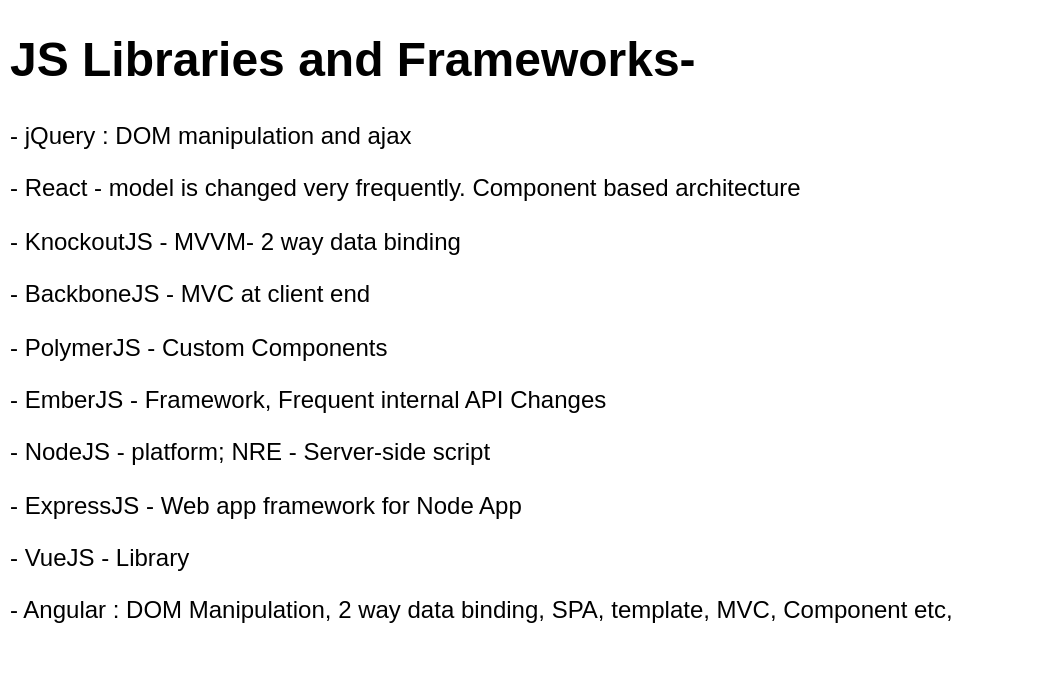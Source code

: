 <mxfile version="14.4.9" type="device" pages="16"><diagram id="D95A4E6cQ3ZNBQukm0hV" name="Page-1"><mxGraphModel dx="782" dy="437" grid="1" gridSize="10" guides="1" tooltips="1" connect="1" arrows="1" fold="1" page="1" pageScale="1" pageWidth="850" pageHeight="1100" math="0" shadow="0"><root><mxCell id="0"/><mxCell id="1" parent="0"/><mxCell id="GiWuE3qmwRbtUjowJYkI-1" value="&lt;h1&gt;JS Libraries and Frameworks-&lt;/h1&gt;&lt;p&gt;- jQuery : DOM manipulation and ajax&lt;/p&gt;&lt;p&gt;- React - model is changed very frequently. Component based architecture&lt;/p&gt;&lt;p&gt;- KnockoutJS - MVVM- 2 way data binding&lt;/p&gt;&lt;p&gt;- BackboneJS - MVC at client end&lt;/p&gt;&lt;p&gt;- PolymerJS - Custom Components&lt;/p&gt;&lt;p&gt;- EmberJS - Framework, Frequent internal API Changes&amp;nbsp;&lt;/p&gt;&lt;p&gt;- NodeJS - platform; NRE - Server-side script&lt;/p&gt;&lt;p&gt;- ExpressJS - Web app framework for Node App&lt;/p&gt;&lt;p&gt;- VueJS - Library&lt;/p&gt;&lt;p&gt;- Angular : DOM Manipulation, 2 way data binding, SPA, template, MVC, Component etc,&amp;nbsp;&amp;nbsp;&lt;/p&gt;" style="text;html=1;strokeColor=none;fillColor=none;spacing=5;spacingTop=-20;whiteSpace=wrap;overflow=hidden;rounded=0;" parent="1" vertex="1"><mxGeometry x="70" y="80" width="530" height="330" as="geometry"/></mxCell></root></mxGraphModel></diagram><diagram name="Page-2" id="RegtMHSNuq5h9O3hT415"><mxGraphModel dx="782" dy="437" grid="1" gridSize="10" guides="1" tooltips="1" connect="1" arrows="1" fold="1" page="1" pageScale="1" pageWidth="850" pageHeight="1100" math="0" shadow="0"><root><mxCell id="umep-hTCUAWCFnHZH2JG-0"/><mxCell id="umep-hTCUAWCFnHZH2JG-1" parent="umep-hTCUAWCFnHZH2JG-0"/><mxCell id="umep-hTCUAWCFnHZH2JG-4" value="" style="edgeStyle=orthogonalEdgeStyle;rounded=0;orthogonalLoop=1;jettySize=auto;html=1;" edge="1" parent="umep-hTCUAWCFnHZH2JG-1" source="umep-hTCUAWCFnHZH2JG-2" target="umep-hTCUAWCFnHZH2JG-3"><mxGeometry relative="1" as="geometry"/></mxCell><mxCell id="umep-hTCUAWCFnHZH2JG-7" value="Transpile" style="edgeLabel;html=1;align=center;verticalAlign=middle;resizable=0;points=[];" vertex="1" connectable="0" parent="umep-hTCUAWCFnHZH2JG-4"><mxGeometry x="-0.118" y="-2" relative="1" as="geometry"><mxPoint as="offset"/></mxGeometry></mxCell><mxCell id="umep-hTCUAWCFnHZH2JG-2" value="Typescript" style="rounded=0;whiteSpace=wrap;html=1;" vertex="1" parent="umep-hTCUAWCFnHZH2JG-1"><mxGeometry x="110" y="90" width="120" height="60" as="geometry"/></mxCell><mxCell id="umep-hTCUAWCFnHZH2JG-6" value="" style="edgeStyle=orthogonalEdgeStyle;rounded=0;orthogonalLoop=1;jettySize=auto;html=1;" edge="1" parent="umep-hTCUAWCFnHZH2JG-1" source="umep-hTCUAWCFnHZH2JG-3" target="umep-hTCUAWCFnHZH2JG-5"><mxGeometry relative="1" as="geometry"/></mxCell><mxCell id="umep-hTCUAWCFnHZH2JG-3" value="JavaScript" style="rounded=0;whiteSpace=wrap;html=1;" vertex="1" parent="umep-hTCUAWCFnHZH2JG-1"><mxGeometry x="590" y="90" width="120" height="60" as="geometry"/></mxCell><mxCell id="umep-hTCUAWCFnHZH2JG-5" value="Browsers / NRE" style="ellipse;whiteSpace=wrap;html=1;rounded=0;" vertex="1" parent="umep-hTCUAWCFnHZH2JG-1"><mxGeometry x="590" y="220" width="120" height="80" as="geometry"/></mxCell><mxCell id="umep-hTCUAWCFnHZH2JG-8" value="&lt;font style=&quot;font-size: 17px&quot;&gt;&amp;nbsp;- Babel&lt;br&gt;- Trescuer&lt;br&gt;- Typescript Compiler&lt;/font&gt;" style="text;html=1;align=center;verticalAlign=middle;resizable=0;points=[];autosize=1;" vertex="1" parent="umep-hTCUAWCFnHZH2JG-1"><mxGeometry x="110" y="195" width="180" height="50" as="geometry"/></mxCell><mxCell id="umep-hTCUAWCFnHZH2JG-9" value="&lt;font style=&quot;font-size: 21px&quot;&gt;&amp;gt; npm install typescript -g&lt;/font&gt;" style="text;html=1;align=center;verticalAlign=middle;resizable=0;points=[];autosize=1;" vertex="1" parent="umep-hTCUAWCFnHZH2JG-1"><mxGeometry x="75" y="290" width="250" height="20" as="geometry"/></mxCell></root></mxGraphModel></diagram><diagram name="Page-3" id="RdSiKWSKIU6_8cHU8lX3"><mxGraphModel dx="920" dy="514" grid="1" gridSize="10" guides="1" tooltips="1" connect="1" arrows="1" fold="1" page="1" pageScale="1" pageWidth="850" pageHeight="1100" math="0" shadow="0"><root><mxCell id="t5YR2fO-XXoUe13R3CzX-0"/><mxCell id="t5YR2fO-XXoUe13R3CzX-1" parent="t5YR2fO-XXoUe13R3CzX-0"/><mxCell id="t5YR2fO-XXoUe13R3CzX-4" value="" style="edgeStyle=orthogonalEdgeStyle;rounded=0;orthogonalLoop=1;jettySize=auto;html=1;" edge="1" parent="t5YR2fO-XXoUe13R3CzX-1" source="t5YR2fO-XXoUe13R3CzX-2" target="t5YR2fO-XXoUe13R3CzX-3"><mxGeometry relative="1" as="geometry"/></mxCell><mxCell id="t5YR2fO-XXoUe13R3CzX-2" value="index.html&lt;br&gt;&amp;lt;app-root&amp;gt;" style="rounded=0;whiteSpace=wrap;html=1;" vertex="1" parent="t5YR2fO-XXoUe13R3CzX-1"><mxGeometry x="410" y="300" width="120" height="60" as="geometry"/></mxCell><mxCell id="t5YR2fO-XXoUe13R3CzX-6" value="" style="edgeStyle=orthogonalEdgeStyle;rounded=0;orthogonalLoop=1;jettySize=auto;html=1;" edge="1" parent="t5YR2fO-XXoUe13R3CzX-1" source="t5YR2fO-XXoUe13R3CzX-3" target="t5YR2fO-XXoUe13R3CzX-5"><mxGeometry relative="1" as="geometry"/></mxCell><mxCell id="t5YR2fO-XXoUe13R3CzX-3" value="Main.ts" style="rounded=0;whiteSpace=wrap;html=1;" vertex="1" parent="t5YR2fO-XXoUe13R3CzX-1"><mxGeometry x="410" y="440" width="120" height="60" as="geometry"/></mxCell><mxCell id="t5YR2fO-XXoUe13R3CzX-8" value="" style="edgeStyle=orthogonalEdgeStyle;rounded=0;orthogonalLoop=1;jettySize=auto;html=1;" edge="1" parent="t5YR2fO-XXoUe13R3CzX-1" source="t5YR2fO-XXoUe13R3CzX-5" target="t5YR2fO-XXoUe13R3CzX-7"><mxGeometry relative="1" as="geometry"/></mxCell><mxCell id="t5YR2fO-XXoUe13R3CzX-5" value="AppModule" style="rounded=0;whiteSpace=wrap;html=1;" vertex="1" parent="t5YR2fO-XXoUe13R3CzX-1"><mxGeometry x="410" y="580" width="120" height="60" as="geometry"/></mxCell><mxCell id="t5YR2fO-XXoUe13R3CzX-10" value="" style="edgeStyle=orthogonalEdgeStyle;rounded=0;orthogonalLoop=1;jettySize=auto;html=1;" edge="1" parent="t5YR2fO-XXoUe13R3CzX-1" source="t5YR2fO-XXoUe13R3CzX-7" target="t5YR2fO-XXoUe13R3CzX-9"><mxGeometry relative="1" as="geometry"/></mxCell><mxCell id="t5YR2fO-XXoUe13R3CzX-7" value="AppComponent" style="rounded=0;whiteSpace=wrap;html=1;" vertex="1" parent="t5YR2fO-XXoUe13R3CzX-1"><mxGeometry x="410" y="720" width="120" height="60" as="geometry"/></mxCell><mxCell id="t5YR2fO-XXoUe13R3CzX-11" style="edgeStyle=orthogonalEdgeStyle;rounded=0;orthogonalLoop=1;jettySize=auto;html=1;exitX=0.5;exitY=0;exitDx=0;exitDy=0;entryX=1;entryY=0.5;entryDx=0;entryDy=0;" edge="1" parent="t5YR2fO-XXoUe13R3CzX-1" source="t5YR2fO-XXoUe13R3CzX-9" target="t5YR2fO-XXoUe13R3CzX-2"><mxGeometry relative="1" as="geometry"/></mxCell><mxCell id="t5YR2fO-XXoUe13R3CzX-9" value="Template" style="ellipse;whiteSpace=wrap;html=1;rounded=0;" vertex="1" parent="t5YR2fO-XXoUe13R3CzX-1"><mxGeometry x="610" y="710" width="120" height="80" as="geometry"/></mxCell><mxCell id="t5YR2fO-XXoUe13R3CzX-12" value="Angular Bootstrap Process" style="text;strokeColor=none;fillColor=none;html=1;fontSize=24;fontStyle=1;verticalAlign=middle;align=center;" vertex="1" parent="t5YR2fO-XXoUe13R3CzX-1"><mxGeometry x="430" y="100" width="100" height="40" as="geometry"/></mxCell></root></mxGraphModel></diagram><diagram name="Page-4" id="h8f3FvNcHlITEKwH0iGm"><mxGraphModel dx="652" dy="364" grid="1" gridSize="10" guides="1" tooltips="1" connect="1" arrows="1" fold="1" page="1" pageScale="1" pageWidth="850" pageHeight="1100" math="0" shadow="0"><root><mxCell id="mKac7yIcqloxP_JuwL0v-0"/><mxCell id="mKac7yIcqloxP_JuwL0v-1" parent="mKac7yIcqloxP_JuwL0v-0"/><mxCell id="mKac7yIcqloxP_JuwL0v-4" style="edgeStyle=orthogonalEdgeStyle;rounded=0;orthogonalLoop=1;jettySize=auto;html=1;exitX=0.5;exitY=0;exitDx=0;exitDy=0;entryX=0.5;entryY=0;entryDx=0;entryDy=0;" edge="1" parent="mKac7yIcqloxP_JuwL0v-1" source="mKac7yIcqloxP_JuwL0v-2" target="mKac7yIcqloxP_JuwL0v-3"><mxGeometry relative="1" as="geometry"><Array as="points"><mxPoint x="260" y="70"/><mxPoint x="600" y="70"/></Array></mxGeometry></mxCell><mxCell id="mKac7yIcqloxP_JuwL0v-2" value="Comp Class&lt;br&gt;[ MODEL]" style="rounded=0;whiteSpace=wrap;html=1;" vertex="1" parent="mKac7yIcqloxP_JuwL0v-1"><mxGeometry x="200" y="110" width="120" height="60" as="geometry"/></mxCell><mxCell id="mKac7yIcqloxP_JuwL0v-6" style="edgeStyle=orthogonalEdgeStyle;rounded=0;orthogonalLoop=1;jettySize=auto;html=1;exitX=0.5;exitY=1;exitDx=0;exitDy=0;entryX=0.5;entryY=1;entryDx=0;entryDy=0;" edge="1" parent="mKac7yIcqloxP_JuwL0v-1" source="mKac7yIcqloxP_JuwL0v-3" target="mKac7yIcqloxP_JuwL0v-2"><mxGeometry relative="1" as="geometry"><Array as="points"><mxPoint x="600" y="210"/><mxPoint x="260" y="210"/></Array></mxGeometry></mxCell><mxCell id="mKac7yIcqloxP_JuwL0v-3" value="Comp Template" style="rounded=0;whiteSpace=wrap;html=1;" vertex="1" parent="mKac7yIcqloxP_JuwL0v-1"><mxGeometry x="540" y="110" width="120" height="60" as="geometry"/></mxCell><mxCell id="mKac7yIcqloxP_JuwL0v-5" value="[ Property Binding ] / {{ ng_expr }}&amp;nbsp;" style="text;html=1;align=center;verticalAlign=middle;resizable=0;points=[];autosize=1;" vertex="1" parent="mKac7yIcqloxP_JuwL0v-1"><mxGeometry x="330" y="80" width="200" height="20" as="geometry"/></mxCell><mxCell id="mKac7yIcqloxP_JuwL0v-7" value="( Event Binding )" style="text;html=1;align=center;verticalAlign=middle;resizable=0;points=[];autosize=1;" vertex="1" parent="mKac7yIcqloxP_JuwL0v-1"><mxGeometry x="375" y="180" width="100" height="20" as="geometry"/></mxCell><mxCell id="mKac7yIcqloxP_JuwL0v-8" value="&lt;h1&gt;2 way data binding&lt;/h1&gt;&lt;div&gt;- Clubbing the [PB] + (EB)&lt;/div&gt;&lt;div&gt;&lt;br&gt;&lt;/div&gt;&lt;div&gt;- Banana in the Box - [ ( ngModel ) ]&amp;nbsp;&lt;/div&gt;" style="text;html=1;strokeColor=none;fillColor=none;spacing=5;spacingTop=-20;whiteSpace=wrap;overflow=hidden;rounded=0;" vertex="1" parent="mKac7yIcqloxP_JuwL0v-1"><mxGeometry x="260" y="240" width="330" height="120" as="geometry"/></mxCell></root></mxGraphModel></diagram><diagram name="Page-5" id="jc7KrEUWbER2CGsPsYbQ"><mxGraphModel dx="782" dy="437" grid="1" gridSize="10" guides="1" tooltips="1" connect="1" arrows="1" fold="1" page="1" pageScale="1" pageWidth="850" pageHeight="1100" math="0" shadow="0"><root><mxCell id="hAZb5l4kZReK4j1yfPxG-0"/><mxCell id="hAZb5l4kZReK4j1yfPxG-1" parent="hAZb5l4kZReK4j1yfPxG-0"/><mxCell id="hAZb5l4kZReK4j1yfPxG-2" value="Component Communication" style="text;strokeColor=none;fillColor=none;html=1;fontSize=24;fontStyle=1;verticalAlign=middle;align=center;" vertex="1" parent="hAZb5l4kZReK4j1yfPxG-1"><mxGeometry x="375" y="30" width="100" height="40" as="geometry"/></mxCell><mxCell id="hAZb5l4kZReK4j1yfPxG-5" value="" style="edgeStyle=orthogonalEdgeStyle;rounded=0;orthogonalLoop=1;jettySize=auto;html=1;" edge="1" parent="hAZb5l4kZReK4j1yfPxG-1" source="hAZb5l4kZReK4j1yfPxG-3" target="hAZb5l4kZReK4j1yfPxG-4"><mxGeometry relative="1" as="geometry"/></mxCell><mxCell id="hAZb5l4kZReK4j1yfPxG-3" value="Parent Component" style="rounded=0;whiteSpace=wrap;html=1;" vertex="1" parent="hAZb5l4kZReK4j1yfPxG-1"><mxGeometry x="190" y="160" width="120" height="60" as="geometry"/></mxCell><mxCell id="hAZb5l4kZReK4j1yfPxG-4" value="Child Component" style="rounded=0;whiteSpace=wrap;html=1;" vertex="1" parent="hAZb5l4kZReK4j1yfPxG-1"><mxGeometry x="590" y="160" width="120" height="60" as="geometry"/></mxCell><mxCell id="hAZb5l4kZReK4j1yfPxG-6" value="&lt;br&gt;- Property Binding Syntax + @Input()" style="text;html=1;align=center;verticalAlign=middle;resizable=0;points=[];autosize=1;" vertex="1" parent="hAZb5l4kZReK4j1yfPxG-1"><mxGeometry x="330" y="190" width="210" height="30" as="geometry"/></mxCell><mxCell id="hAZb5l4kZReK4j1yfPxG-7" value="" style="rounded=0;whiteSpace=wrap;html=1;fillColor=#d5e8d4;strokeColor=#82b366;" vertex="1" parent="hAZb5l4kZReK4j1yfPxG-1"><mxGeometry x="330" y="700" width="300" height="320" as="geometry"/></mxCell><mxCell id="hAZb5l4kZReK4j1yfPxG-8" value="" style="rounded=0;whiteSpace=wrap;html=1;fillColor=#ffe6cc;strokeColor=#d79b00;" vertex="1" parent="hAZb5l4kZReK4j1yfPxG-1"><mxGeometry x="355" y="730" width="245" height="270" as="geometry"/></mxCell><mxCell id="hAZb5l4kZReK4j1yfPxG-9" value="" style="rounded=0;whiteSpace=wrap;html=1;fillColor=#dae8fc;strokeColor=#6c8ebf;" vertex="1" parent="hAZb5l4kZReK4j1yfPxG-1"><mxGeometry x="370" y="750" width="210" height="110" as="geometry"/></mxCell><mxCell id="hAZb5l4kZReK4j1yfPxG-10" value="User Image Component" style="rounded=0;whiteSpace=wrap;html=1;fillColor=#f5f5f5;strokeColor=#666666;fontColor=#333333;" vertex="1" parent="hAZb5l4kZReK4j1yfPxG-1"><mxGeometry x="380" y="760" width="190" height="40" as="geometry"/></mxCell><mxCell id="hAZb5l4kZReK4j1yfPxG-11" value="User Detail Component" style="rounded=0;whiteSpace=wrap;html=1;fillColor=#f5f5f5;strokeColor=#666666;fontColor=#333333;" vertex="1" parent="hAZb5l4kZReK4j1yfPxG-1"><mxGeometry x="380" y="810" width="190" height="40" as="geometry"/></mxCell><mxCell id="hAZb5l4kZReK4j1yfPxG-14" value="" style="edgeStyle=orthogonalEdgeStyle;rounded=0;orthogonalLoop=1;jettySize=auto;html=1;" edge="1" parent="hAZb5l4kZReK4j1yfPxG-1" source="hAZb5l4kZReK4j1yfPxG-12" target="hAZb5l4kZReK4j1yfPxG-13"><mxGeometry relative="1" as="geometry"/></mxCell><mxCell id="hAZb5l4kZReK4j1yfPxG-12" value="Child Component" style="rounded=0;whiteSpace=wrap;html=1;" vertex="1" parent="hAZb5l4kZReK4j1yfPxG-1"><mxGeometry x="190" y="290" width="120" height="60" as="geometry"/></mxCell><mxCell id="hAZb5l4kZReK4j1yfPxG-13" value="Parent Component" style="rounded=0;whiteSpace=wrap;html=1;" vertex="1" parent="hAZb5l4kZReK4j1yfPxG-1"><mxGeometry x="590" y="290" width="120" height="60" as="geometry"/></mxCell><mxCell id="hAZb5l4kZReK4j1yfPxG-15" value="- Event Binding Syntax + @Output()" style="text;html=1;align=center;verticalAlign=middle;resizable=0;points=[];autosize=1;" vertex="1" parent="hAZb5l4kZReK4j1yfPxG-1"><mxGeometry x="330" y="340" width="210" height="20" as="geometry"/></mxCell></root></mxGraphModel></diagram><diagram name="Page-6" id="CcteBUVl8MO6-rQwgeDo"><mxGraphModel dx="782" dy="437" grid="1" gridSize="10" guides="1" tooltips="1" connect="1" arrows="1" fold="1" page="1" pageScale="1" pageWidth="850" pageHeight="1100" math="0" shadow="0"><root><mxCell id="7IjYtOg2drph6lO75YEO-0"/><mxCell id="7IjYtOg2drph6lO75YEO-1" parent="7IjYtOg2drph6lO75YEO-0"/><mxCell id="7IjYtOg2drph6lO75YEO-4" value="" style="edgeStyle=orthogonalEdgeStyle;rounded=0;orthogonalLoop=1;jettySize=auto;html=1;" edge="1" parent="7IjYtOg2drph6lO75YEO-1" source="7IjYtOg2drph6lO75YEO-2" target="7IjYtOg2drph6lO75YEO-3"><mxGeometry relative="1" as="geometry"/></mxCell><mxCell id="7IjYtOg2drph6lO75YEO-6" style="edgeStyle=orthogonalEdgeStyle;rounded=0;orthogonalLoop=1;jettySize=auto;html=1;exitX=0.5;exitY=1;exitDx=0;exitDy=0;" edge="1" parent="7IjYtOg2drph6lO75YEO-1" source="7IjYtOg2drph6lO75YEO-2" target="7IjYtOg2drph6lO75YEO-5"><mxGeometry relative="1" as="geometry"/></mxCell><mxCell id="7IjYtOg2drph6lO75YEO-2" value="Directives" style="rounded=0;whiteSpace=wrap;html=1;" vertex="1" parent="7IjYtOg2drph6lO75YEO-1"><mxGeometry x="340" y="60" width="120" height="60" as="geometry"/></mxCell><mxCell id="7IjYtOg2drph6lO75YEO-8" value="" style="edgeStyle=orthogonalEdgeStyle;rounded=0;orthogonalLoop=1;jettySize=auto;html=1;" edge="1" parent="7IjYtOg2drph6lO75YEO-1" source="7IjYtOg2drph6lO75YEO-3" target="7IjYtOg2drph6lO75YEO-7"><mxGeometry relative="1" as="geometry"/></mxCell><mxCell id="7IjYtOg2drph6lO75YEO-3" value="Structural" style="rounded=0;whiteSpace=wrap;html=1;" vertex="1" parent="7IjYtOg2drph6lO75YEO-1"><mxGeometry x="220" y="200" width="120" height="60" as="geometry"/></mxCell><mxCell id="7IjYtOg2drph6lO75YEO-12" value="" style="edgeStyle=orthogonalEdgeStyle;rounded=0;orthogonalLoop=1;jettySize=auto;html=1;" edge="1" parent="7IjYtOg2drph6lO75YEO-1" source="7IjYtOg2drph6lO75YEO-5" target="7IjYtOg2drph6lO75YEO-11"><mxGeometry relative="1" as="geometry"/></mxCell><mxCell id="7IjYtOg2drph6lO75YEO-5" value="Attribute" style="rounded=0;whiteSpace=wrap;html=1;" vertex="1" parent="7IjYtOg2drph6lO75YEO-1"><mxGeometry x="460" y="200" width="120" height="60" as="geometry"/></mxCell><mxCell id="7IjYtOg2drph6lO75YEO-7" value="*ngIf" style="ellipse;whiteSpace=wrap;html=1;rounded=0;" vertex="1" parent="7IjYtOg2drph6lO75YEO-1"><mxGeometry x="230" y="330" width="100" height="40" as="geometry"/></mxCell><mxCell id="7IjYtOg2drph6lO75YEO-9" value="*ngFor" style="ellipse;whiteSpace=wrap;html=1;rounded=0;" vertex="1" parent="7IjYtOg2drph6lO75YEO-1"><mxGeometry x="230" y="390" width="100" height="40" as="geometry"/></mxCell><mxCell id="7IjYtOg2drph6lO75YEO-10" value="*ngSwitch" style="ellipse;whiteSpace=wrap;html=1;rounded=0;" vertex="1" parent="7IjYtOg2drph6lO75YEO-1"><mxGeometry x="230" y="450" width="100" height="40" as="geometry"/></mxCell><mxCell id="7IjYtOg2drph6lO75YEO-11" value="ngClass" style="ellipse;whiteSpace=wrap;html=1;rounded=0;" vertex="1" parent="7IjYtOg2drph6lO75YEO-1"><mxGeometry x="470" y="330" width="100" height="40" as="geometry"/></mxCell><mxCell id="7IjYtOg2drph6lO75YEO-13" value="ngStyle" style="ellipse;whiteSpace=wrap;html=1;rounded=0;" vertex="1" parent="7IjYtOg2drph6lO75YEO-1"><mxGeometry x="470" y="385" width="100" height="40" as="geometry"/></mxCell><mxCell id="7IjYtOg2drph6lO75YEO-14" value="ngModel" style="ellipse;whiteSpace=wrap;html=1;rounded=0;" vertex="1" parent="7IjYtOg2drph6lO75YEO-1"><mxGeometry x="470" y="440" width="100" height="40" as="geometry"/></mxCell></root></mxGraphModel></diagram><diagram name="Page-7" id="vxoltS01g2Ew6shmteTc"><mxGraphModel dx="782" dy="437" grid="1" gridSize="10" guides="1" tooltips="1" connect="1" arrows="1" fold="1" page="1" pageScale="1" pageWidth="850" pageHeight="1100" math="0" shadow="0"><root><mxCell id="CK-TmtSeMP8Yra74HERj-0"/><mxCell id="CK-TmtSeMP8Yra74HERj-1" parent="CK-TmtSeMP8Yra74HERj-0"/><mxCell id="CK-TmtSeMP8Yra74HERj-2" value="" style="rounded=0;whiteSpace=wrap;html=1;fillColor=#dae8fc;strokeColor=#6c8ebf;" vertex="1" parent="CK-TmtSeMP8Yra74HERj-1"><mxGeometry x="255" y="160" width="340" height="350" as="geometry"/></mxCell><mxCell id="CK-TmtSeMP8Yra74HERj-3" value="" style="rounded=0;whiteSpace=wrap;html=1;fillColor=#d5e8d4;strokeColor=#82b366;" vertex="1" parent="CK-TmtSeMP8Yra74HERj-1"><mxGeometry x="275" y="195" width="300" height="280" as="geometry"/></mxCell><mxCell id="CK-TmtSeMP8Yra74HERj-4" value="GROCERY" style="rounded=0;whiteSpace=wrap;html=1;" vertex="1" parent="CK-TmtSeMP8Yra74HERj-1"><mxGeometry x="315" y="230" width="100" height="30" as="geometry"/></mxCell><mxCell id="CK-TmtSeMP8Yra74HERj-5" value="INSURANCE" style="rounded=0;whiteSpace=wrap;html=1;" vertex="1" parent="CK-TmtSeMP8Yra74HERj-1"><mxGeometry x="440" y="230" width="100" height="30" as="geometry"/></mxCell><mxCell id="CK-TmtSeMP8Yra74HERj-6" value="PLANTS" style="rounded=0;whiteSpace=wrap;html=1;fillColor=#f8cecc;strokeColor=#b85450;" vertex="1" parent="CK-TmtSeMP8Yra74HERj-1"><mxGeometry x="315" y="270" width="100" height="30" as="geometry"/></mxCell><mxCell id="CK-TmtSeMP8Yra74HERj-7" value="SHOPPING" style="rounded=0;whiteSpace=wrap;html=1;" vertex="1" parent="CK-TmtSeMP8Yra74HERj-1"><mxGeometry x="440" y="270" width="100" height="30" as="geometry"/></mxCell><mxCell id="CK-TmtSeMP8Yra74HERj-8" value="Notes App" style="text;strokeColor=none;fillColor=none;html=1;fontSize=24;fontStyle=1;verticalAlign=middle;align=center;" vertex="1" parent="CK-TmtSeMP8Yra74HERj-1"><mxGeometry x="375" y="90" width="100" height="40" as="geometry"/></mxCell><mxCell id="CK-TmtSeMP8Yra74HERj-19" style="edgeStyle=orthogonalEdgeStyle;rounded=0;orthogonalLoop=1;jettySize=auto;html=1;exitX=0;exitY=0.5;exitDx=0;exitDy=0;entryX=0;entryY=0.5;entryDx=0;entryDy=0;" edge="1" parent="CK-TmtSeMP8Yra74HERj-1" source="CK-TmtSeMP8Yra74HERj-9" target="CK-TmtSeMP8Yra74HERj-16"><mxGeometry relative="1" as="geometry"><Array as="points"><mxPoint x="230" y="245"/><mxPoint x="230" y="395"/></Array></mxGeometry></mxCell><mxCell id="CK-TmtSeMP8Yra74HERj-9" value="GROCERY" style="rounded=0;whiteSpace=wrap;html=1;fillColor=#f8cecc;strokeColor=#b85450;" vertex="1" parent="CK-TmtSeMP8Yra74HERj-1"><mxGeometry x="315" y="230" width="100" height="30" as="geometry"/></mxCell><mxCell id="CK-TmtSeMP8Yra74HERj-10" value="INSURANCE" style="rounded=0;whiteSpace=wrap;html=1;fillColor=#f8cecc;strokeColor=#b85450;" vertex="1" parent="CK-TmtSeMP8Yra74HERj-1"><mxGeometry x="440" y="230" width="100" height="30" as="geometry"/></mxCell><mxCell id="CK-TmtSeMP8Yra74HERj-11" value="SHOPPING" style="rounded=0;whiteSpace=wrap;html=1;fillColor=#f8cecc;strokeColor=#b85450;" vertex="1" parent="CK-TmtSeMP8Yra74HERj-1"><mxGeometry x="440" y="270" width="100" height="30" as="geometry"/></mxCell><mxCell id="CK-TmtSeMP8Yra74HERj-12" value="" style="rounded=0;whiteSpace=wrap;html=1;" vertex="1" parent="CK-TmtSeMP8Yra74HERj-1"><mxGeometry x="315" y="350" width="225" height="90" as="geometry"/></mxCell><mxCell id="CK-TmtSeMP8Yra74HERj-15" value="Note Title (eg. GROCERY)" style="rounded=0;whiteSpace=wrap;html=1;fillColor=#fff2cc;strokeColor=#d6b656;" vertex="1" parent="CK-TmtSeMP8Yra74HERj-1"><mxGeometry x="315" y="350" width="225" height="30" as="geometry"/></mxCell><mxCell id="CK-TmtSeMP8Yra74HERj-16" value="Note Body (eg. buy the pulses)" style="rounded=0;whiteSpace=wrap;html=1;fillColor=#f5f5f5;strokeColor=#666666;fontColor=#333333;" vertex="1" parent="CK-TmtSeMP8Yra74HERj-1"><mxGeometry x="315" y="380" width="225" height="30" as="geometry"/></mxCell><mxCell id="CK-TmtSeMP8Yra74HERj-17" value="DELETE" style="rounded=0;whiteSpace=wrap;html=1;fillColor=#a20025;strokeColor=#6F0000;fontColor=#ffffff;" vertex="1" parent="CK-TmtSeMP8Yra74HERj-1"><mxGeometry x="315" y="410" width="115" height="30" as="geometry"/></mxCell><mxCell id="CK-TmtSeMP8Yra74HERj-18" value="CANCEL" style="rounded=0;whiteSpace=wrap;html=1;fillColor=#1ba1e2;strokeColor=#006EAF;fontColor=#ffffff;" vertex="1" parent="CK-TmtSeMP8Yra74HERj-1"><mxGeometry x="430" y="410" width="110" height="30" as="geometry"/></mxCell><mxCell id="CK-TmtSeMP8Yra74HERj-20" value="Notes Component" style="text;html=1;strokeColor=#82b366;fillColor=#d5e8d4;align=center;verticalAlign=middle;whiteSpace=wrap;rounded=0;" vertex="1" parent="CK-TmtSeMP8Yra74HERj-1"><mxGeometry x="620" y="195" width="130" height="20" as="geometry"/></mxCell><mxCell id="CK-TmtSeMP8Yra74HERj-21" value="NoteItem Component" style="text;html=1;align=center;verticalAlign=middle;resizable=0;points=[];autosize=1;fillColor=#f8cecc;strokeColor=#b85450;" vertex="1" parent="CK-TmtSeMP8Yra74HERj-1"><mxGeometry x="620" y="235" width="130" height="20" as="geometry"/></mxCell><mxCell id="CK-TmtSeMP8Yra74HERj-22" value="NoteEdit Component" style="text;html=1;align=center;verticalAlign=middle;resizable=0;points=[];autosize=1;fillColor=#fff2cc;strokeColor=#d6b656;" vertex="1" parent="CK-TmtSeMP8Yra74HERj-1"><mxGeometry x="620" y="275" width="130" height="20" as="geometry"/></mxCell><mxCell id="CK-TmtSeMP8Yra74HERj-23" value="App Component" style="text;html=1;align=center;verticalAlign=middle;resizable=0;points=[];autosize=1;fillColor=#dae8fc;strokeColor=#6c8ebf;" vertex="1" parent="CK-TmtSeMP8Yra74HERj-1"><mxGeometry x="620" y="160" width="100" height="20" as="geometry"/></mxCell><mxCell id="CK-TmtSeMP8Yra74HERj-25" value="&lt;h1&gt;The Notes App - Instructions&lt;/h1&gt;&lt;div style=&quot;font-size: 16px&quot;&gt;&lt;font style=&quot;font-size: 16px&quot;&gt;- App should contain the notes collections as follows :&amp;nbsp;&lt;/font&gt;&lt;/div&gt;&lt;div style=&quot;font-size: 16px&quot;&gt;&lt;font style=&quot;font-size: 16px&quot;&gt;[&amp;nbsp;&lt;/font&gt;&lt;/div&gt;&lt;div style=&quot;font-size: 16px&quot;&gt;&lt;font style=&quot;font-size: 16px&quot;&gt;&amp;nbsp; { id : 1, title : &quot;grocery&quot;, body : &quot;to buy the pulses&quot;},&lt;/font&gt;&lt;/div&gt;&lt;div style=&quot;font-size: 16px&quot;&gt;&lt;font style=&quot;font-size: 16px&quot;&gt;&amp;nbsp; { id : 2, title : &quot;shopping&quot;, body : &quot;to buy the jeans&quot;}&lt;br&gt;&lt;/font&gt;&lt;/div&gt;&lt;div style=&quot;font-size: 16px&quot;&gt;&lt;font style=&quot;font-size: 16px&quot;&gt;&amp;nbsp; { id : 3, title : &quot;plants&quot;, body : &quot;to pot the plants&quot;},&lt;br&gt;&lt;/font&gt;&lt;/div&gt;&lt;div style=&quot;font-size: 16px&quot;&gt;&lt;font style=&quot;font-size: 16px&quot;&gt;&amp;nbsp; { id : 3, title : &quot;insurance&quot;, body : &quot;to renew car insurance&quot;},&lt;br&gt;&lt;/font&gt;&lt;/div&gt;&lt;div style=&quot;font-size: 16px&quot;&gt;&lt;font style=&quot;font-size: 16px&quot;&gt;&amp;nbsp;]&lt;/font&gt;&lt;/div&gt;&lt;div style=&quot;font-size: 16px&quot;&gt;&lt;font style=&quot;font-size: 16px&quot;&gt;&lt;br&gt;&lt;/font&gt;&lt;/div&gt;&lt;div style=&quot;font-size: 16px&quot;&gt;&lt;font style=&quot;font-size: 16px&quot;&gt;- Should create three components mentioned in picture :&lt;/font&gt;&lt;/div&gt;&lt;div style=&quot;font-size: 16px&quot;&gt;&lt;font style=&quot;font-size: 16px&quot;&gt;&amp;nbsp; &amp;nbsp; &amp;nbsp; a. Notes : Container component, will contains NoteItem and NoteEdit Component&lt;/font&gt;&lt;/div&gt;&lt;div style=&quot;font-size: 16px&quot;&gt;&lt;font style=&quot;font-size: 16px&quot;&gt;&amp;nbsp; &amp;nbsp; &amp;nbsp; b. NoteItem : displays individual item present in notes collection&amp;nbsp;&lt;/font&gt;&lt;/div&gt;&lt;div style=&quot;font-size: 16px&quot;&gt;&lt;font style=&quot;font-size: 16px&quot;&gt;&amp;nbsp; &amp;nbsp; &amp;nbsp; c. NoteEdit : display the note body and enables to delete the note from the collection&lt;/font&gt;&lt;/div&gt;&lt;div style=&quot;font-size: 16px&quot;&gt;&lt;font style=&quot;font-size: 16px&quot;&gt;&lt;br&gt;&lt;/font&gt;&lt;/div&gt;&lt;div style=&quot;font-size: 16px&quot;&gt;&lt;font style=&quot;font-size: 16px&quot;&gt;- Should display NoteEdit component on click of any of the NoteItem&lt;/font&gt;&lt;/div&gt;&lt;div style=&quot;font-size: 16px&quot;&gt;&lt;font style=&quot;font-size: 16px&quot;&gt;&lt;br&gt;&lt;/font&gt;&lt;/div&gt;&lt;div style=&quot;font-size: 16px&quot;&gt;&lt;font style=&quot;font-size: 16px&quot;&gt;- Should use @Input / @Output for component communication.&amp;nbsp;&lt;/font&gt;&lt;/div&gt;" style="text;html=1;strokeColor=none;fillColor=none;spacing=5;spacingTop=-20;whiteSpace=wrap;overflow=hidden;rounded=0;" vertex="1" parent="CK-TmtSeMP8Yra74HERj-1"><mxGeometry x="65" y="550" width="665" height="550" as="geometry"/></mxCell></root></mxGraphModel></diagram><diagram name="Page-8" id="Gt-3j6p62C-q1q8gjWYh"><mxGraphModel dx="782" dy="437" grid="1" gridSize="10" guides="1" tooltips="1" connect="1" arrows="1" fold="1" page="1" pageScale="1" pageWidth="850" pageHeight="1100" math="0" shadow="0"><root><mxCell id="p83fXyU23q6QgOxBdZPW-0"/><mxCell id="p83fXyU23q6QgOxBdZPW-1" parent="p83fXyU23q6QgOxBdZPW-0"/><mxCell id="p83fXyU23q6QgOxBdZPW-2" value="&lt;h1&gt;Form &amp;amp; Form element - State and Classes&lt;/h1&gt;&lt;div style=&quot;text-align: left ; font-size: 15px&quot;&gt;- ngValid | ngInvalid&lt;/div&gt;&lt;div style=&quot;text-align: left ; font-size: 15px&quot;&gt;&lt;br&gt;&lt;/div&gt;&lt;div style=&quot;text-align: left ; font-size: 15px&quot;&gt;- ngPristine | ngDirty&lt;/div&gt;&lt;div style=&quot;text-align: left ; font-size: 15px&quot;&gt;&lt;br&gt;&lt;/div&gt;&lt;div style=&quot;text-align: left ; font-size: 15px&quot;&gt;- ngTouched | ngUntouched&lt;/div&gt;" style="text;html=1;strokeColor=none;fillColor=none;spacing=5;spacingTop=-20;whiteSpace=wrap;overflow=hidden;rounded=0;align=center;" vertex="1" parent="p83fXyU23q6QgOxBdZPW-1"><mxGeometry y="50" width="500" height="240" as="geometry"/></mxCell></root></mxGraphModel></diagram><diagram name="Page-9" id="Q8FU8WTPxiEqQrlou5n4"><mxGraphModel dx="782" dy="437" grid="1" gridSize="10" guides="1" tooltips="1" connect="1" arrows="1" fold="1" page="1" pageScale="1" pageWidth="850" pageHeight="1100" math="0" shadow="0"><root><mxCell id="sDvIYtnxSowe2Er2QK6x-0"/><mxCell id="sDvIYtnxSowe2Er2QK6x-1" parent="sDvIYtnxSowe2Er2QK6x-0"/><mxCell id="sDvIYtnxSowe2Er2QK6x-5" style="edgeStyle=orthogonalEdgeStyle;rounded=0;orthogonalLoop=1;jettySize=auto;html=1;exitX=1;exitY=0.25;exitDx=0;exitDy=0;entryX=0;entryY=0;entryDx=0;entryDy=15;entryPerimeter=0;" edge="1" parent="sDvIYtnxSowe2Er2QK6x-1" source="sDvIYtnxSowe2Er2QK6x-2" target="sDvIYtnxSowe2Er2QK6x-3"><mxGeometry relative="1" as="geometry"/></mxCell><mxCell id="sDvIYtnxSowe2Er2QK6x-2" value="UsersComponent" style="rounded=0;whiteSpace=wrap;html=1;align=center;" vertex="1" parent="sDvIYtnxSowe2Er2QK6x-1"><mxGeometry x="150" y="120" width="120" height="60" as="geometry"/></mxCell><mxCell id="sDvIYtnxSowe2Er2QK6x-6" style="edgeStyle=orthogonalEdgeStyle;rounded=0;orthogonalLoop=1;jettySize=auto;html=1;exitX=0;exitY=0;exitDx=0;exitDy=52.5;exitPerimeter=0;entryX=1;entryY=0.75;entryDx=0;entryDy=0;" edge="1" parent="sDvIYtnxSowe2Er2QK6x-1" source="sDvIYtnxSowe2Er2QK6x-3" target="sDvIYtnxSowe2Er2QK6x-2"><mxGeometry relative="1" as="geometry"/></mxCell><mxCell id="sDvIYtnxSowe2Er2QK6x-10" style="edgeStyle=orthogonalEdgeStyle;rounded=0;orthogonalLoop=1;jettySize=auto;html=1;exitX=0.855;exitY=1;exitDx=0;exitDy=-4.35;exitPerimeter=0;entryX=1;entryY=0.75;entryDx=0;entryDy=0;" edge="1" parent="sDvIYtnxSowe2Er2QK6x-1" source="sDvIYtnxSowe2Er2QK6x-3" target="sDvIYtnxSowe2Er2QK6x-8"><mxGeometry relative="1" as="geometry"><Array as="points"><mxPoint x="661" y="265"/></Array></mxGeometry></mxCell><mxCell id="sDvIYtnxSowe2Er2QK6x-3" value="" style="shape=cylinder3;whiteSpace=wrap;html=1;boundedLbl=1;backgroundOutline=1;size=15;align=center;" vertex="1" parent="sDvIYtnxSowe2Er2QK6x-1"><mxGeometry x="610" y="120" width="60" height="80" as="geometry"/></mxCell><mxCell id="sDvIYtnxSowe2Er2QK6x-4" value="mocks.ts" style="text;html=1;align=center;verticalAlign=middle;resizable=0;points=[];autosize=1;" vertex="1" parent="sDvIYtnxSowe2Er2QK6x-1"><mxGeometry x="700" y="130" width="60" height="20" as="geometry"/></mxCell><mxCell id="sDvIYtnxSowe2Er2QK6x-7" value="Model_1" style="text;html=1;align=center;verticalAlign=middle;resizable=0;points=[];autosize=1;" vertex="1" parent="sDvIYtnxSowe2Er2QK6x-1"><mxGeometry x="65" y="150" width="60" height="20" as="geometry"/></mxCell><mxCell id="sDvIYtnxSowe2Er2QK6x-9" style="edgeStyle=orthogonalEdgeStyle;rounded=0;orthogonalLoop=1;jettySize=auto;html=1;exitX=1;exitY=0.25;exitDx=0;exitDy=0;entryX=0.5;entryY=1;entryDx=0;entryDy=0;entryPerimeter=0;" edge="1" parent="sDvIYtnxSowe2Er2QK6x-1" source="sDvIYtnxSowe2Er2QK6x-8" target="sDvIYtnxSowe2Er2QK6x-3"><mxGeometry relative="1" as="geometry"/></mxCell><mxCell id="sDvIYtnxSowe2Er2QK6x-8" value="ProductComponent" style="rounded=0;whiteSpace=wrap;html=1;align=center;" vertex="1" parent="sDvIYtnxSowe2Er2QK6x-1"><mxGeometry x="150" y="220" width="120" height="60" as="geometry"/></mxCell><mxCell id="sDvIYtnxSowe2Er2QK6x-11" value="Model_2" style="text;html=1;align=center;verticalAlign=middle;resizable=0;points=[];autosize=1;" vertex="1" parent="sDvIYtnxSowe2Er2QK6x-1"><mxGeometry x="60" y="240" width="60" height="20" as="geometry"/></mxCell><mxCell id="sDvIYtnxSowe2Er2QK6x-20" style="edgeStyle=orthogonalEdgeStyle;rounded=0;orthogonalLoop=1;jettySize=auto;html=1;exitX=1;exitY=0.25;exitDx=0;exitDy=0;entryX=-0.011;entryY=0.178;entryDx=0;entryDy=0;entryPerimeter=0;" edge="1" parent="sDvIYtnxSowe2Er2QK6x-1" source="sDvIYtnxSowe2Er2QK6x-12" target="sDvIYtnxSowe2Er2QK6x-16"><mxGeometry relative="1" as="geometry"/></mxCell><mxCell id="sDvIYtnxSowe2Er2QK6x-12" value="UsersComponent" style="rounded=0;whiteSpace=wrap;html=1;align=center;" vertex="1" parent="sDvIYtnxSowe2Er2QK6x-1"><mxGeometry x="150" y="370" width="120" height="60" as="geometry"/></mxCell><mxCell id="sDvIYtnxSowe2Er2QK6x-22" style="edgeStyle=orthogonalEdgeStyle;rounded=0;orthogonalLoop=1;jettySize=auto;html=1;exitX=1;exitY=0.5;exitDx=0;exitDy=0;entryX=0.011;entryY=0.911;entryDx=0;entryDy=0;entryPerimeter=0;" edge="1" parent="sDvIYtnxSowe2Er2QK6x-1" source="sDvIYtnxSowe2Er2QK6x-13" target="sDvIYtnxSowe2Er2QK6x-16"><mxGeometry relative="1" as="geometry"/></mxCell><mxCell id="sDvIYtnxSowe2Er2QK6x-13" value="ProductComponent" style="rounded=0;whiteSpace=wrap;html=1;align=center;" vertex="1" parent="sDvIYtnxSowe2Er2QK6x-1"><mxGeometry x="150" y="470" width="120" height="60" as="geometry"/></mxCell><mxCell id="sDvIYtnxSowe2Er2QK6x-18" style="edgeStyle=orthogonalEdgeStyle;rounded=0;orthogonalLoop=1;jettySize=auto;html=1;exitX=0;exitY=0;exitDx=0;exitDy=52.5;exitPerimeter=0;entryX=1;entryY=0.75;entryDx=0;entryDy=0;" edge="1" parent="sDvIYtnxSowe2Er2QK6x-1" source="sDvIYtnxSowe2Er2QK6x-14" target="sDvIYtnxSowe2Er2QK6x-16"><mxGeometry relative="1" as="geometry"/></mxCell><mxCell id="sDvIYtnxSowe2Er2QK6x-14" value="JSON" style="shape=cylinder3;whiteSpace=wrap;html=1;boundedLbl=1;backgroundOutline=1;size=15;align=center;" vertex="1" parent="sDvIYtnxSowe2Er2QK6x-1"><mxGeometry x="680" y="410" width="60" height="80" as="geometry"/></mxCell><mxCell id="sDvIYtnxSowe2Er2QK6x-15" value="mocks.ts" style="text;html=1;align=center;verticalAlign=middle;resizable=0;points=[];autosize=1;" vertex="1" parent="sDvIYtnxSowe2Er2QK6x-1"><mxGeometry x="680" y="510" width="60" height="20" as="geometry"/></mxCell><mxCell id="sDvIYtnxSowe2Er2QK6x-17" style="edgeStyle=orthogonalEdgeStyle;rounded=0;orthogonalLoop=1;jettySize=auto;html=1;exitX=1;exitY=0.25;exitDx=0;exitDy=0;entryX=0;entryY=0;entryDx=0;entryDy=27.5;entryPerimeter=0;" edge="1" parent="sDvIYtnxSowe2Er2QK6x-1" source="sDvIYtnxSowe2Er2QK6x-16" target="sDvIYtnxSowe2Er2QK6x-14"><mxGeometry relative="1" as="geometry"/></mxCell><mxCell id="sDvIYtnxSowe2Er2QK6x-21" style="edgeStyle=orthogonalEdgeStyle;rounded=0;orthogonalLoop=1;jettySize=auto;html=1;exitX=0;exitY=0.5;exitDx=0;exitDy=0;entryX=0.5;entryY=1;entryDx=0;entryDy=0;" edge="1" parent="sDvIYtnxSowe2Er2QK6x-1" source="sDvIYtnxSowe2Er2QK6x-16" target="sDvIYtnxSowe2Er2QK6x-12"><mxGeometry relative="1" as="geometry"/></mxCell><mxCell id="sDvIYtnxSowe2Er2QK6x-23" style="edgeStyle=orthogonalEdgeStyle;rounded=0;orthogonalLoop=1;jettySize=auto;html=1;exitX=0;exitY=0.5;exitDx=0;exitDy=0;entryX=0.5;entryY=0;entryDx=0;entryDy=0;" edge="1" parent="sDvIYtnxSowe2Er2QK6x-1" source="sDvIYtnxSowe2Er2QK6x-16" target="sDvIYtnxSowe2Er2QK6x-13"><mxGeometry relative="1" as="geometry"/></mxCell><mxCell id="sDvIYtnxSowe2Er2QK6x-16" value="Service" style="rounded=0;whiteSpace=wrap;html=1;align=center;" vertex="1" parent="sDvIYtnxSowe2Er2QK6x-1"><mxGeometry x="420" y="390" width="120" height="120" as="geometry"/></mxCell><mxCell id="sDvIYtnxSowe2Er2QK6x-19" style="edgeStyle=orthogonalEdgeStyle;rounded=0;orthogonalLoop=1;jettySize=auto;html=1;exitX=0;exitY=0;exitDx=0;exitDy=27.5;exitPerimeter=0;entryX=0;entryY=0;entryDx=0;entryDy=15;entryPerimeter=0;" edge="1" parent="sDvIYtnxSowe2Er2QK6x-1" source="sDvIYtnxSowe2Er2QK6x-14" target="sDvIYtnxSowe2Er2QK6x-14"><mxGeometry relative="1" as="geometry"/></mxCell><mxCell id="sDvIYtnxSowe2Er2QK6x-24" value="singleton" style="text;html=1;align=center;verticalAlign=middle;resizable=0;points=[];autosize=1;" vertex="1" parent="sDvIYtnxSowe2Er2QK6x-1"><mxGeometry x="450" y="520" width="60" height="20" as="geometry"/></mxCell><mxCell id="sDvIYtnxSowe2Er2QK6x-25" value="DS_1" style="text;html=1;align=center;verticalAlign=middle;resizable=0;points=[];autosize=1;" vertex="1" parent="sDvIYtnxSowe2Er2QK6x-1"><mxGeometry x="65" y="390" width="50" height="20" as="geometry"/></mxCell><mxCell id="sDvIYtnxSowe2Er2QK6x-26" value="DS_1" style="text;html=1;align=center;verticalAlign=middle;resizable=0;points=[];autosize=1;" vertex="1" parent="sDvIYtnxSowe2Er2QK6x-1"><mxGeometry x="65" y="480" width="50" height="20" as="geometry"/></mxCell><mxCell id="sDvIYtnxSowe2Er2QK6x-27" value="business login" style="text;html=1;align=center;verticalAlign=middle;resizable=0;points=[];autosize=1;" vertex="1" parent="sDvIYtnxSowe2Er2QK6x-1"><mxGeometry x="435" y="540" width="90" height="20" as="geometry"/></mxCell><mxCell id="sDvIYtnxSowe2Er2QK6x-29" value="&lt;h1&gt;Service Principles&lt;/h1&gt;&lt;div&gt;- Single Responsibility&lt;/div&gt;&lt;div&gt;- Dependency Injection&lt;/div&gt;" style="text;html=1;strokeColor=none;fillColor=none;spacing=5;spacingTop=-20;whiteSpace=wrap;overflow=hidden;rounded=0;align=center;" vertex="1" parent="sDvIYtnxSowe2Er2QK6x-1"><mxGeometry x="155" y="590" width="530" height="120" as="geometry"/></mxCell><mxCell id="sDvIYtnxSowe2Er2QK6x-30" value="data service" style="text;html=1;align=center;verticalAlign=middle;resizable=0;points=[];autosize=1;" vertex="1" parent="sDvIYtnxSowe2Er2QK6x-1"><mxGeometry x="370" y="320" width="80" height="20" as="geometry"/></mxCell><mxCell id="sDvIYtnxSowe2Er2QK6x-31" value="log service" style="text;html=1;align=center;verticalAlign=middle;resizable=0;points=[];autosize=1;" vertex="1" parent="sDvIYtnxSowe2Er2QK6x-1"><mxGeometry x="470" y="320" width="70" height="20" as="geometry"/></mxCell><mxCell id="sDvIYtnxSowe2Er2QK6x-32" value="auth service" style="text;html=1;align=center;verticalAlign=middle;resizable=0;points=[];autosize=1;" vertex="1" parent="sDvIYtnxSowe2Er2QK6x-1"><mxGeometry x="560" y="320" width="80" height="20" as="geometry"/></mxCell><mxCell id="sDvIYtnxSowe2Er2QK6x-33" value="XHR" style="text;html=1;align=center;verticalAlign=middle;resizable=0;points=[];autosize=1;" vertex="1" parent="sDvIYtnxSowe2Er2QK6x-1"><mxGeometry x="570" y="390" width="40" height="20" as="geometry"/></mxCell><mxCell id="sDvIYtnxSowe2Er2QK6x-34" value="Response" style="text;html=1;align=center;verticalAlign=middle;resizable=0;points=[];autosize=1;" vertex="1" parent="sDvIYtnxSowe2Er2QK6x-1"><mxGeometry x="565" y="480" width="70" height="20" as="geometry"/></mxCell><mxCell id="sDvIYtnxSowe2Er2QK6x-37" value="" style="edgeStyle=orthogonalEdgeStyle;rounded=0;orthogonalLoop=1;jettySize=auto;html=1;" edge="1" parent="sDvIYtnxSowe2Er2QK6x-1" source="sDvIYtnxSowe2Er2QK6x-35" target="sDvIYtnxSowe2Er2QK6x-36"><mxGeometry relative="1" as="geometry"/></mxCell><mxCell id="sDvIYtnxSowe2Er2QK6x-35" value="Component" style="rounded=0;whiteSpace=wrap;html=1;align=center;" vertex="1" parent="sDvIYtnxSowe2Er2QK6x-1"><mxGeometry x="153" y="700" width="120" height="60" as="geometry"/></mxCell><mxCell id="sDvIYtnxSowe2Er2QK6x-39" value="" style="edgeStyle=orthogonalEdgeStyle;rounded=0;orthogonalLoop=1;jettySize=auto;html=1;" edge="1" parent="sDvIYtnxSowe2Er2QK6x-1" source="sDvIYtnxSowe2Er2QK6x-36" target="sDvIYtnxSowe2Er2QK6x-38"><mxGeometry relative="1" as="geometry"/></mxCell><mxCell id="sDvIYtnxSowe2Er2QK6x-41" style="edgeStyle=orthogonalEdgeStyle;rounded=0;orthogonalLoop=1;jettySize=auto;html=1;exitX=0.25;exitY=1;exitDx=0;exitDy=0;entryX=0.5;entryY=1;entryDx=0;entryDy=0;" edge="1" parent="sDvIYtnxSowe2Er2QK6x-1" source="sDvIYtnxSowe2Er2QK6x-36" target="sDvIYtnxSowe2Er2QK6x-35"><mxGeometry relative="1" as="geometry"><Array as="points"><mxPoint x="383" y="790"/><mxPoint x="213" y="790"/></Array></mxGeometry></mxCell><mxCell id="sDvIYtnxSowe2Er2QK6x-36" value="Service" style="whiteSpace=wrap;html=1;rounded=0;" vertex="1" parent="sDvIYtnxSowe2Er2QK6x-1"><mxGeometry x="353" y="700" width="120" height="60" as="geometry"/></mxCell><mxCell id="sDvIYtnxSowe2Er2QK6x-40" style="edgeStyle=orthogonalEdgeStyle;rounded=0;orthogonalLoop=1;jettySize=auto;html=1;exitX=0.5;exitY=1;exitDx=0;exitDy=0;entryX=0.5;entryY=1;entryDx=0;entryDy=0;" edge="1" parent="sDvIYtnxSowe2Er2QK6x-1" source="sDvIYtnxSowe2Er2QK6x-38" target="sDvIYtnxSowe2Er2QK6x-36"><mxGeometry relative="1" as="geometry"/></mxCell><mxCell id="sDvIYtnxSowe2Er2QK6x-38" value="DataSource" style="shape=cylinder;whiteSpace=wrap;html=1;boundedLbl=1;backgroundOutline=1;rounded=0;" vertex="1" parent="sDvIYtnxSowe2Er2QK6x-1"><mxGeometry x="583" y="690" width="60" height="80" as="geometry"/></mxCell><mxCell id="sDvIYtnxSowe2Er2QK6x-42" value="/get" style="text;html=1;align=center;verticalAlign=middle;resizable=0;points=[];autosize=1;" vertex="1" parent="sDvIYtnxSowe2Er2QK6x-1"><mxGeometry x="493" y="700" width="40" height="20" as="geometry"/></mxCell><mxCell id="sDvIYtnxSowe2Er2QK6x-43" value="JSON" style="text;html=1;align=center;verticalAlign=middle;resizable=0;points=[];autosize=1;" vertex="1" parent="sDvIYtnxSowe2Er2QK6x-1"><mxGeometry x="648" y="730" width="50" height="20" as="geometry"/></mxCell><mxCell id="sDvIYtnxSowe2Er2QK6x-44" value="/json response" style="text;html=1;align=center;verticalAlign=middle;resizable=0;points=[];autosize=1;" vertex="1" parent="sDvIYtnxSowe2Er2QK6x-1"><mxGeometry x="468" y="790" width="90" height="20" as="geometry"/></mxCell><mxCell id="sDvIYtnxSowe2Er2QK6x-49" style="edgeStyle=orthogonalEdgeStyle;rounded=0;orthogonalLoop=1;jettySize=auto;html=1;exitX=1;exitY=0.5;exitDx=0;exitDy=0;entryX=0;entryY=0.5;entryDx=0;entryDy=0;" edge="1" parent="sDvIYtnxSowe2Er2QK6x-1" source="sDvIYtnxSowe2Er2QK6x-45" target="sDvIYtnxSowe2Er2QK6x-48"><mxGeometry relative="1" as="geometry"/></mxCell><mxCell id="sDvIYtnxSowe2Er2QK6x-45" value="App" style="rounded=0;whiteSpace=wrap;html=1;align=center;" vertex="1" parent="sDvIYtnxSowe2Er2QK6x-1"><mxGeometry x="153" y="860" width="120" height="60" as="geometry"/></mxCell><mxCell id="sDvIYtnxSowe2Er2QK6x-46" value="Users" style="rounded=0;whiteSpace=wrap;html=1;align=center;" vertex="1" parent="sDvIYtnxSowe2Er2QK6x-1"><mxGeometry x="155" y="950" width="120" height="60" as="geometry"/></mxCell><mxCell id="sDvIYtnxSowe2Er2QK6x-50" style="edgeStyle=orthogonalEdgeStyle;rounded=0;orthogonalLoop=1;jettySize=auto;html=1;exitX=0;exitY=0.5;exitDx=0;exitDy=0;entryX=1;entryY=0.5;entryDx=0;entryDy=0;" edge="1" parent="sDvIYtnxSowe2Er2QK6x-1" source="sDvIYtnxSowe2Er2QK6x-48" target="sDvIYtnxSowe2Er2QK6x-46"><mxGeometry relative="1" as="geometry"/></mxCell><mxCell id="sDvIYtnxSowe2Er2QK6x-48" value="DataService&lt;br&gt;&amp;lt;Counter&amp;gt;" style="ellipse;whiteSpace=wrap;html=1;align=center;" vertex="1" parent="sDvIYtnxSowe2Er2QK6x-1"><mxGeometry x="463" y="890" width="120" height="80" as="geometry"/></mxCell><mxCell id="sDvIYtnxSowe2Er2QK6x-51" value="singleton" style="text;html=1;align=center;verticalAlign=middle;resizable=0;points=[];autosize=1;" vertex="1" parent="sDvIYtnxSowe2Er2QK6x-1"><mxGeometry x="600" y="920" width="60" height="20" as="geometry"/></mxCell></root></mxGraphModel></diagram><diagram name="Page-10" id="5Hsmlc3s9Mdy82HY1oOg"><mxGraphModel dx="920" dy="514" grid="1" gridSize="10" guides="1" tooltips="1" connect="1" arrows="1" fold="1" page="1" pageScale="1" pageWidth="850" pageHeight="1100" math="0" shadow="0"><root><mxCell id="KdGTqr3_xBQdh-_DQ9ft-0"/><mxCell id="KdGTqr3_xBQdh-_DQ9ft-1" parent="KdGTqr3_xBQdh-_DQ9ft-0"/><mxCell id="KdGTqr3_xBQdh-_DQ9ft-4" value="" style="edgeStyle=orthogonalEdgeStyle;rounded=0;orthogonalLoop=1;jettySize=auto;html=1;" edge="1" parent="KdGTqr3_xBQdh-_DQ9ft-1" source="KdGTqr3_xBQdh-_DQ9ft-2" target="KdGTqr3_xBQdh-_DQ9ft-3"><mxGeometry relative="1" as="geometry"/></mxCell><mxCell id="KdGTqr3_xBQdh-_DQ9ft-2" value="Root Module" style="rounded=0;whiteSpace=wrap;html=1;align=center;" vertex="1" parent="KdGTqr3_xBQdh-_DQ9ft-1"><mxGeometry x="430" y="200" width="120" height="60" as="geometry"/></mxCell><mxCell id="KdGTqr3_xBQdh-_DQ9ft-6" value="" style="edgeStyle=orthogonalEdgeStyle;rounded=0;orthogonalLoop=1;jettySize=auto;html=1;" edge="1" parent="KdGTqr3_xBQdh-_DQ9ft-1" source="KdGTqr3_xBQdh-_DQ9ft-3" target="KdGTqr3_xBQdh-_DQ9ft-5"><mxGeometry relative="1" as="geometry"/></mxCell><mxCell id="KdGTqr3_xBQdh-_DQ9ft-8" value="" style="edgeStyle=orthogonalEdgeStyle;rounded=0;orthogonalLoop=1;jettySize=auto;html=1;" edge="1" parent="KdGTqr3_xBQdh-_DQ9ft-1" source="KdGTqr3_xBQdh-_DQ9ft-3" target="KdGTqr3_xBQdh-_DQ9ft-7"><mxGeometry relative="1" as="geometry"/></mxCell><mxCell id="KdGTqr3_xBQdh-_DQ9ft-3" value="Root Component" style="rounded=0;whiteSpace=wrap;html=1;align=center;" vertex="1" parent="KdGTqr3_xBQdh-_DQ9ft-1"><mxGeometry x="430" y="340" width="120" height="60" as="geometry"/></mxCell><mxCell id="KdGTqr3_xBQdh-_DQ9ft-10" value="" style="edgeStyle=orthogonalEdgeStyle;rounded=0;orthogonalLoop=1;jettySize=auto;html=1;" edge="1" parent="KdGTqr3_xBQdh-_DQ9ft-1" source="KdGTqr3_xBQdh-_DQ9ft-5" target="KdGTqr3_xBQdh-_DQ9ft-9"><mxGeometry relative="1" as="geometry"/></mxCell><mxCell id="KdGTqr3_xBQdh-_DQ9ft-12" value="" style="edgeStyle=orthogonalEdgeStyle;rounded=0;orthogonalLoop=1;jettySize=auto;html=1;exitX=1;exitY=0.5;exitDx=0;exitDy=0;" edge="1" parent="KdGTqr3_xBQdh-_DQ9ft-1" source="KdGTqr3_xBQdh-_DQ9ft-5" target="KdGTqr3_xBQdh-_DQ9ft-11"><mxGeometry relative="1" as="geometry"/></mxCell><mxCell id="KdGTqr3_xBQdh-_DQ9ft-5" value="User Component" style="rounded=0;whiteSpace=wrap;html=1;align=center;" vertex="1" parent="KdGTqr3_xBQdh-_DQ9ft-1"><mxGeometry x="240" y="500" width="120" height="60" as="geometry"/></mxCell><mxCell id="KdGTqr3_xBQdh-_DQ9ft-7" value="Product Component" style="rounded=0;whiteSpace=wrap;html=1;align=center;" vertex="1" parent="KdGTqr3_xBQdh-_DQ9ft-1"><mxGeometry x="650" y="500" width="120" height="60" as="geometry"/></mxCell><mxCell id="KdGTqr3_xBQdh-_DQ9ft-9" value="User Info Component" style="rounded=0;whiteSpace=wrap;html=1;align=center;" vertex="1" parent="KdGTqr3_xBQdh-_DQ9ft-1"><mxGeometry x="110" y="630" width="120" height="60" as="geometry"/></mxCell><mxCell id="KdGTqr3_xBQdh-_DQ9ft-11" value="User Image Component" style="rounded=0;whiteSpace=wrap;html=1;align=center;" vertex="1" parent="KdGTqr3_xBQdh-_DQ9ft-1"><mxGeometry x="360" y="630" width="120" height="60" as="geometry"/></mxCell><mxCell id="KdGTqr3_xBQdh-_DQ9ft-14" style="edgeStyle=orthogonalEdgeStyle;rounded=0;orthogonalLoop=1;jettySize=auto;html=1;exitX=0.5;exitY=0;exitDx=0;exitDy=0;entryX=0;entryY=0.5;entryDx=0;entryDy=0;" edge="1" parent="KdGTqr3_xBQdh-_DQ9ft-1" source="KdGTqr3_xBQdh-_DQ9ft-13" target="KdGTqr3_xBQdh-_DQ9ft-2"><mxGeometry relative="1" as="geometry"/></mxCell><mxCell id="KdGTqr3_xBQdh-_DQ9ft-16" style="edgeStyle=orthogonalEdgeStyle;rounded=0;orthogonalLoop=1;jettySize=auto;html=1;exitX=0.5;exitY=1;exitDx=0;exitDy=0;entryX=0.345;entryY=-0.047;entryDx=0;entryDy=0;entryPerimeter=0;" edge="1" parent="KdGTqr3_xBQdh-_DQ9ft-1" source="KdGTqr3_xBQdh-_DQ9ft-13" target="KdGTqr3_xBQdh-_DQ9ft-5"><mxGeometry relative="1" as="geometry"/></mxCell><mxCell id="KdGTqr3_xBQdh-_DQ9ft-13" value="Data Service" style="ellipse;whiteSpace=wrap;html=1;align=center;" vertex="1" parent="KdGTqr3_xBQdh-_DQ9ft-1"><mxGeometry x="150" y="260" width="120" height="80" as="geometry"/></mxCell><mxCell id="KdGTqr3_xBQdh-_DQ9ft-15" value="DS1" style="text;html=1;align=center;verticalAlign=middle;resizable=0;points=[];autosize=1;fillColor=#dae8fc;strokeColor=#6c8ebf;" vertex="1" parent="KdGTqr3_xBQdh-_DQ9ft-1"><mxGeometry x="510" y="240" width="40" height="20" as="geometry"/></mxCell><mxCell id="KdGTqr3_xBQdh-_DQ9ft-17" value="DS2" style="text;html=1;align=center;verticalAlign=middle;resizable=0;points=[];autosize=1;fillColor=#d5e8d4;strokeColor=#82b366;" vertex="1" parent="KdGTqr3_xBQdh-_DQ9ft-1"><mxGeometry x="320" y="540" width="40" height="20" as="geometry"/></mxCell><mxCell id="KdGTqr3_xBQdh-_DQ9ft-18" value="Multiple Service Registration" style="text;strokeColor=none;fillColor=none;html=1;fontSize=24;fontStyle=1;verticalAlign=middle;align=center;" vertex="1" parent="KdGTqr3_xBQdh-_DQ9ft-1"><mxGeometry x="420" y="80" width="100" height="40" as="geometry"/></mxCell><mxCell id="7K72lhNPbXPqk8k7cHSg-0" value="DS2" style="text;html=1;align=center;verticalAlign=middle;resizable=0;points=[];autosize=1;fillColor=#d5e8d4;strokeColor=#82b366;" vertex="1" parent="KdGTqr3_xBQdh-_DQ9ft-1"><mxGeometry x="190" y="670" width="40" height="20" as="geometry"/></mxCell><mxCell id="7K72lhNPbXPqk8k7cHSg-1" value="DS2" style="text;html=1;align=center;verticalAlign=middle;resizable=0;points=[];autosize=1;fillColor=#d5e8d4;strokeColor=#82b366;" vertex="1" parent="KdGTqr3_xBQdh-_DQ9ft-1"><mxGeometry x="440" y="670" width="40" height="20" as="geometry"/></mxCell></root></mxGraphModel></diagram><diagram name="Page-11" id="dFlYsAxR7mfu9mwt88hU"><mxGraphModel dx="782" dy="437" grid="1" gridSize="10" guides="1" tooltips="1" connect="1" arrows="1" fold="1" page="1" pageScale="1" pageWidth="850" pageHeight="1100" math="0" shadow="0"><root><mxCell id="SzqgwwOFeqzoSCQ_sB8A-0"/><mxCell id="SzqgwwOFeqzoSCQ_sB8A-1" parent="SzqgwwOFeqzoSCQ_sB8A-0"/><mxCell id="SzqgwwOFeqzoSCQ_sB8A-2" value="" style="edgeStyle=orthogonalEdgeStyle;rounded=0;orthogonalLoop=1;jettySize=auto;html=1;" parent="SzqgwwOFeqzoSCQ_sB8A-1" source="SzqgwwOFeqzoSCQ_sB8A-3" target="SzqgwwOFeqzoSCQ_sB8A-6" edge="1"><mxGeometry relative="1" as="geometry"/></mxCell><mxCell id="SzqgwwOFeqzoSCQ_sB8A-3" value="Root Module" style="rounded=0;whiteSpace=wrap;html=1;align=center;" parent="SzqgwwOFeqzoSCQ_sB8A-1" vertex="1"><mxGeometry x="430" y="200" width="120" height="60" as="geometry"/></mxCell><mxCell id="SzqgwwOFeqzoSCQ_sB8A-4" value="" style="edgeStyle=orthogonalEdgeStyle;rounded=0;orthogonalLoop=1;jettySize=auto;html=1;" parent="SzqgwwOFeqzoSCQ_sB8A-1" source="SzqgwwOFeqzoSCQ_sB8A-6" target="SzqgwwOFeqzoSCQ_sB8A-9" edge="1"><mxGeometry relative="1" as="geometry"/></mxCell><mxCell id="SzqgwwOFeqzoSCQ_sB8A-5" value="" style="edgeStyle=orthogonalEdgeStyle;rounded=0;orthogonalLoop=1;jettySize=auto;html=1;" parent="SzqgwwOFeqzoSCQ_sB8A-1" source="SzqgwwOFeqzoSCQ_sB8A-6" target="SzqgwwOFeqzoSCQ_sB8A-10" edge="1"><mxGeometry relative="1" as="geometry"/></mxCell><mxCell id="SzqgwwOFeqzoSCQ_sB8A-6" value="Root Component" style="rounded=0;whiteSpace=wrap;html=1;align=center;" parent="SzqgwwOFeqzoSCQ_sB8A-1" vertex="1"><mxGeometry x="430" y="340" width="120" height="60" as="geometry"/></mxCell><mxCell id="SzqgwwOFeqzoSCQ_sB8A-7" value="" style="edgeStyle=orthogonalEdgeStyle;rounded=0;orthogonalLoop=1;jettySize=auto;html=1;" parent="SzqgwwOFeqzoSCQ_sB8A-1" source="SzqgwwOFeqzoSCQ_sB8A-9" target="SzqgwwOFeqzoSCQ_sB8A-11" edge="1"><mxGeometry relative="1" as="geometry"/></mxCell><mxCell id="SzqgwwOFeqzoSCQ_sB8A-8" value="" style="edgeStyle=orthogonalEdgeStyle;rounded=0;orthogonalLoop=1;jettySize=auto;html=1;exitX=1;exitY=0.5;exitDx=0;exitDy=0;" parent="SzqgwwOFeqzoSCQ_sB8A-1" source="SzqgwwOFeqzoSCQ_sB8A-9" target="SzqgwwOFeqzoSCQ_sB8A-12" edge="1"><mxGeometry relative="1" as="geometry"/></mxCell><mxCell id="SzqgwwOFeqzoSCQ_sB8A-9" value="User Component" style="rounded=0;whiteSpace=wrap;html=1;align=center;" parent="SzqgwwOFeqzoSCQ_sB8A-1" vertex="1"><mxGeometry x="240" y="500" width="120" height="60" as="geometry"/></mxCell><mxCell id="SzqgwwOFeqzoSCQ_sB8A-10" value="Product Component" style="rounded=0;whiteSpace=wrap;html=1;align=center;" parent="SzqgwwOFeqzoSCQ_sB8A-1" vertex="1"><mxGeometry x="650" y="500" width="120" height="60" as="geometry"/></mxCell><mxCell id="SzqgwwOFeqzoSCQ_sB8A-11" value="User Info Component" style="rounded=0;whiteSpace=wrap;html=1;align=center;" parent="SzqgwwOFeqzoSCQ_sB8A-1" vertex="1"><mxGeometry x="110" y="630" width="120" height="60" as="geometry"/></mxCell><mxCell id="SzqgwwOFeqzoSCQ_sB8A-12" value="User Image Component" style="rounded=0;whiteSpace=wrap;html=1;align=center;" parent="SzqgwwOFeqzoSCQ_sB8A-1" vertex="1"><mxGeometry x="360" y="630" width="120" height="60" as="geometry"/></mxCell><mxCell id="SzqgwwOFeqzoSCQ_sB8A-13" style="edgeStyle=orthogonalEdgeStyle;rounded=0;orthogonalLoop=1;jettySize=auto;html=1;exitX=0.5;exitY=0;exitDx=0;exitDy=0;entryX=0;entryY=0.5;entryDx=0;entryDy=0;" parent="SzqgwwOFeqzoSCQ_sB8A-1" source="SzqgwwOFeqzoSCQ_sB8A-15" target="SzqgwwOFeqzoSCQ_sB8A-3" edge="1"><mxGeometry relative="1" as="geometry"/></mxCell><mxCell id="SzqgwwOFeqzoSCQ_sB8A-14" style="edgeStyle=orthogonalEdgeStyle;rounded=0;orthogonalLoop=1;jettySize=auto;html=1;exitX=0.5;exitY=1;exitDx=0;exitDy=0;entryX=0.345;entryY=-0.047;entryDx=0;entryDy=0;entryPerimeter=0;" parent="SzqgwwOFeqzoSCQ_sB8A-1" source="SzqgwwOFeqzoSCQ_sB8A-15" target="SzqgwwOFeqzoSCQ_sB8A-9" edge="1"><mxGeometry relative="1" as="geometry"/></mxCell><mxCell id="SzqgwwOFeqzoSCQ_sB8A-15" value="Data Service" style="ellipse;whiteSpace=wrap;html=1;align=center;" parent="SzqgwwOFeqzoSCQ_sB8A-1" vertex="1"><mxGeometry x="150" y="260" width="120" height="80" as="geometry"/></mxCell><mxCell id="SzqgwwOFeqzoSCQ_sB8A-16" value="DS1" style="text;html=1;align=center;verticalAlign=middle;resizable=0;points=[];autosize=1;fillColor=#dae8fc;strokeColor=#6c8ebf;" parent="SzqgwwOFeqzoSCQ_sB8A-1" vertex="1"><mxGeometry x="510" y="240" width="40" height="20" as="geometry"/></mxCell><mxCell id="SzqgwwOFeqzoSCQ_sB8A-17" value="DS2" style="text;html=1;align=center;verticalAlign=middle;resizable=0;points=[];autosize=1;fillColor=#d5e8d4;strokeColor=#82b366;" parent="SzqgwwOFeqzoSCQ_sB8A-1" vertex="1"><mxGeometry x="320" y="540" width="40" height="20" as="geometry"/></mxCell><mxCell id="SzqgwwOFeqzoSCQ_sB8A-19" style="edgeStyle=orthogonalEdgeStyle;rounded=0;orthogonalLoop=1;jettySize=auto;html=1;exitX=0.5;exitY=0;exitDx=0;exitDy=0;entryX=1;entryY=0.25;entryDx=0;entryDy=0;" parent="SzqgwwOFeqzoSCQ_sB8A-1" source="SzqgwwOFeqzoSCQ_sB8A-18" target="SzqgwwOFeqzoSCQ_sB8A-3" edge="1"><mxGeometry relative="1" as="geometry"/></mxCell><mxCell id="SzqgwwOFeqzoSCQ_sB8A-18" value="Auth Service" style="ellipse;whiteSpace=wrap;html=1;align=center;" parent="SzqgwwOFeqzoSCQ_sB8A-1" vertex="1"><mxGeometry x="640" y="260" width="120" height="80" as="geometry"/></mxCell><mxCell id="SzqgwwOFeqzoSCQ_sB8A-20" value="DS1" style="text;html=1;align=center;verticalAlign=middle;resizable=0;points=[];autosize=1;fillColor=#dae8fc;strokeColor=#6c8ebf;" parent="SzqgwwOFeqzoSCQ_sB8A-1" vertex="1"><mxGeometry x="680" y="310" width="40" height="20" as="geometry"/></mxCell><mxCell id="SzqgwwOFeqzoSCQ_sB8A-21" value="DS1" style="text;html=1;align=center;verticalAlign=middle;resizable=0;points=[];autosize=1;fillColor=#dae8fc;strokeColor=#6c8ebf;" parent="SzqgwwOFeqzoSCQ_sB8A-1" vertex="1"><mxGeometry x="510" y="380" width="40" height="20" as="geometry"/></mxCell><mxCell id="SzqgwwOFeqzoSCQ_sB8A-22" value="DS1" style="text;html=1;align=center;verticalAlign=middle;resizable=0;points=[];autosize=1;fillColor=#dae8fc;strokeColor=#6c8ebf;" parent="SzqgwwOFeqzoSCQ_sB8A-1" vertex="1"><mxGeometry x="730" y="540" width="40" height="20" as="geometry"/></mxCell><mxCell id="SzqgwwOFeqzoSCQ_sB8A-44" value="" style="edgeStyle=orthogonalEdgeStyle;rounded=0;orthogonalLoop=1;jettySize=auto;html=1;" parent="SzqgwwOFeqzoSCQ_sB8A-1" source="SzqgwwOFeqzoSCQ_sB8A-45" target="SzqgwwOFeqzoSCQ_sB8A-48" edge="1"><mxGeometry relative="1" as="geometry"/></mxCell><mxCell id="SzqgwwOFeqzoSCQ_sB8A-45" value="Root Module" style="rounded=0;whiteSpace=wrap;html=1;align=center;" parent="SzqgwwOFeqzoSCQ_sB8A-1" vertex="1"><mxGeometry x="430" y="800" width="120" height="60" as="geometry"/></mxCell><mxCell id="SzqgwwOFeqzoSCQ_sB8A-46" value="" style="edgeStyle=orthogonalEdgeStyle;rounded=0;orthogonalLoop=1;jettySize=auto;html=1;" parent="SzqgwwOFeqzoSCQ_sB8A-1" source="SzqgwwOFeqzoSCQ_sB8A-48" target="SzqgwwOFeqzoSCQ_sB8A-51" edge="1"><mxGeometry relative="1" as="geometry"/></mxCell><mxCell id="SzqgwwOFeqzoSCQ_sB8A-47" value="" style="edgeStyle=orthogonalEdgeStyle;rounded=0;orthogonalLoop=1;jettySize=auto;html=1;" parent="SzqgwwOFeqzoSCQ_sB8A-1" source="SzqgwwOFeqzoSCQ_sB8A-48" target="SzqgwwOFeqzoSCQ_sB8A-52" edge="1"><mxGeometry relative="1" as="geometry"/></mxCell><mxCell id="SzqgwwOFeqzoSCQ_sB8A-48" value="Root Component" style="rounded=0;whiteSpace=wrap;html=1;align=center;" parent="SzqgwwOFeqzoSCQ_sB8A-1" vertex="1"><mxGeometry x="430" y="940" width="120" height="60" as="geometry"/></mxCell><mxCell id="SzqgwwOFeqzoSCQ_sB8A-49" value="" style="edgeStyle=orthogonalEdgeStyle;rounded=0;orthogonalLoop=1;jettySize=auto;html=1;" parent="SzqgwwOFeqzoSCQ_sB8A-1" source="SzqgwwOFeqzoSCQ_sB8A-51" target="SzqgwwOFeqzoSCQ_sB8A-53" edge="1"><mxGeometry relative="1" as="geometry"/></mxCell><mxCell id="SzqgwwOFeqzoSCQ_sB8A-50" value="" style="edgeStyle=orthogonalEdgeStyle;rounded=0;orthogonalLoop=1;jettySize=auto;html=1;exitX=1;exitY=0.5;exitDx=0;exitDy=0;" parent="SzqgwwOFeqzoSCQ_sB8A-1" source="SzqgwwOFeqzoSCQ_sB8A-51" target="SzqgwwOFeqzoSCQ_sB8A-54" edge="1"><mxGeometry relative="1" as="geometry"/></mxCell><mxCell id="SzqgwwOFeqzoSCQ_sB8A-51" value="User Component" style="rounded=0;whiteSpace=wrap;html=1;align=center;" parent="SzqgwwOFeqzoSCQ_sB8A-1" vertex="1"><mxGeometry x="240" y="1100" width="120" height="60" as="geometry"/></mxCell><mxCell id="SzqgwwOFeqzoSCQ_sB8A-52" value="Product Component" style="rounded=0;whiteSpace=wrap;html=1;align=center;" parent="SzqgwwOFeqzoSCQ_sB8A-1" vertex="1"><mxGeometry x="650" y="1100" width="120" height="60" as="geometry"/></mxCell><mxCell id="SzqgwwOFeqzoSCQ_sB8A-53" value="User Info Component" style="rounded=0;whiteSpace=wrap;html=1;align=center;" parent="SzqgwwOFeqzoSCQ_sB8A-1" vertex="1"><mxGeometry x="110" y="1230" width="120" height="60" as="geometry"/></mxCell><mxCell id="SzqgwwOFeqzoSCQ_sB8A-54" value="User Image Component" style="rounded=0;whiteSpace=wrap;html=1;align=center;" parent="SzqgwwOFeqzoSCQ_sB8A-1" vertex="1"><mxGeometry x="360" y="1230" width="120" height="60" as="geometry"/></mxCell><mxCell id="SzqgwwOFeqzoSCQ_sB8A-56" style="edgeStyle=orthogonalEdgeStyle;rounded=0;orthogonalLoop=1;jettySize=auto;html=1;exitX=0.5;exitY=1;exitDx=0;exitDy=0;entryX=0.345;entryY=-0.047;entryDx=0;entryDy=0;entryPerimeter=0;" parent="SzqgwwOFeqzoSCQ_sB8A-1" source="SzqgwwOFeqzoSCQ_sB8A-57" target="SzqgwwOFeqzoSCQ_sB8A-51" edge="1"><mxGeometry relative="1" as="geometry"/></mxCell><mxCell id="SzqgwwOFeqzoSCQ_sB8A-65" style="edgeStyle=orthogonalEdgeStyle;rounded=0;orthogonalLoop=1;jettySize=auto;html=1;exitX=1;exitY=0.5;exitDx=0;exitDy=0;entryX=0;entryY=0.25;entryDx=0;entryDy=0;" parent="SzqgwwOFeqzoSCQ_sB8A-1" source="SzqgwwOFeqzoSCQ_sB8A-57" target="SzqgwwOFeqzoSCQ_sB8A-48" edge="1"><mxGeometry relative="1" as="geometry"/></mxCell><mxCell id="SzqgwwOFeqzoSCQ_sB8A-57" value="Data Service" style="ellipse;whiteSpace=wrap;html=1;align=center;" parent="SzqgwwOFeqzoSCQ_sB8A-1" vertex="1"><mxGeometry x="150" y="860" width="120" height="80" as="geometry"/></mxCell><mxCell id="SzqgwwOFeqzoSCQ_sB8A-59" value="DS2" style="text;html=1;align=center;verticalAlign=middle;resizable=0;points=[];autosize=1;fillColor=#d5e8d4;strokeColor=#82b366;" parent="SzqgwwOFeqzoSCQ_sB8A-1" vertex="1"><mxGeometry x="320" y="1140" width="40" height="20" as="geometry"/></mxCell><mxCell id="SzqgwwOFeqzoSCQ_sB8A-60" style="edgeStyle=orthogonalEdgeStyle;rounded=0;orthogonalLoop=1;jettySize=auto;html=1;exitX=0.5;exitY=0;exitDx=0;exitDy=0;entryX=1;entryY=0.25;entryDx=0;entryDy=0;" parent="SzqgwwOFeqzoSCQ_sB8A-1" source="SzqgwwOFeqzoSCQ_sB8A-61" target="SzqgwwOFeqzoSCQ_sB8A-45" edge="1"><mxGeometry relative="1" as="geometry"/></mxCell><mxCell id="SzqgwwOFeqzoSCQ_sB8A-61" value="Auth Service" style="ellipse;whiteSpace=wrap;html=1;align=center;" parent="SzqgwwOFeqzoSCQ_sB8A-1" vertex="1"><mxGeometry x="640" y="860" width="120" height="80" as="geometry"/></mxCell><mxCell id="SzqgwwOFeqzoSCQ_sB8A-63" value="DS1" style="text;html=1;align=center;verticalAlign=middle;resizable=0;points=[];autosize=1;fillColor=#dae8fc;strokeColor=#6c8ebf;" parent="SzqgwwOFeqzoSCQ_sB8A-1" vertex="1"><mxGeometry x="510" y="980" width="40" height="20" as="geometry"/></mxCell><mxCell id="SzqgwwOFeqzoSCQ_sB8A-64" value="DS1" style="text;html=1;align=center;verticalAlign=middle;resizable=0;points=[];autosize=1;fillColor=#dae8fc;strokeColor=#6c8ebf;" parent="SzqgwwOFeqzoSCQ_sB8A-1" vertex="1"><mxGeometry x="730" y="1140" width="40" height="20" as="geometry"/></mxCell><mxCell id="SzqgwwOFeqzoSCQ_sB8A-66" value="DS2" style="text;html=1;align=center;verticalAlign=middle;resizable=0;points=[];autosize=1;fillColor=#d5e8d4;strokeColor=#82b366;" parent="SzqgwwOFeqzoSCQ_sB8A-1" vertex="1"><mxGeometry x="190" y="1270" width="40" height="20" as="geometry"/></mxCell><mxCell id="SzqgwwOFeqzoSCQ_sB8A-67" value="DS2" style="text;html=1;align=center;verticalAlign=middle;resizable=0;points=[];autosize=1;fillColor=#d5e8d4;strokeColor=#82b366;" parent="SzqgwwOFeqzoSCQ_sB8A-1" vertex="1"><mxGeometry x="440" y="1270" width="40" height="20" as="geometry"/></mxCell></root></mxGraphModel></diagram><diagram name="Page-12" id="Fi4C4cN3aCwagOec-ygY"><mxGraphModel dx="782" dy="437" grid="1" gridSize="10" guides="1" tooltips="1" connect="1" arrows="1" fold="1" page="1" pageScale="1" pageWidth="850" pageHeight="1100" math="0" shadow="0"><root><mxCell id="RqIAvbN3JVstYMR40h5E-0"/><mxCell id="RqIAvbN3JVstYMR40h5E-1" parent="RqIAvbN3JVstYMR40h5E-0"/><mxCell id="RqIAvbN3JVstYMR40h5E-2" value="&lt;h1&gt;Handling JS Async -&lt;/h1&gt;&lt;div&gt;- Callback Functions&lt;/div&gt;&lt;div&gt;&lt;br&gt;&lt;/div&gt;&lt;div&gt;- Promises&lt;/div&gt;&lt;div&gt;&lt;br&gt;&lt;/div&gt;&lt;div&gt;- Async ... await&lt;/div&gt;&lt;div&gt;&lt;br&gt;&lt;/div&gt;&lt;div&gt;- Observables&lt;/div&gt;" style="text;html=1;strokeColor=none;fillColor=none;spacing=5;spacingTop=-20;whiteSpace=wrap;overflow=hidden;rounded=0;align=left;" parent="RqIAvbN3JVstYMR40h5E-1" vertex="1"><mxGeometry x="50" y="60" width="450" height="230" as="geometry"/></mxCell></root></mxGraphModel></diagram><diagram name="Page-13" id="odQ5Z3-Y6D7QBUPi5XZq"><mxGraphModel dx="782" dy="437" grid="1" gridSize="10" guides="1" tooltips="1" connect="1" arrows="1" fold="1" page="1" pageScale="1" pageWidth="850" pageHeight="1100" math="0" shadow="0"><root><mxCell id="pWlDDxkmeXb-NO6w2r28-0"/><mxCell id="pWlDDxkmeXb-NO6w2r28-1" parent="pWlDDxkmeXb-NO6w2r28-0"/><mxCell id="pWlDDxkmeXb-NO6w2r28-2" value="Interceptors" style="text;strokeColor=none;fillColor=none;html=1;fontSize=24;fontStyle=1;verticalAlign=middle;align=center;" parent="pWlDDxkmeXb-NO6w2r28-1" vertex="1"><mxGeometry x="350" y="20" width="100" height="40" as="geometry"/></mxCell><mxCell id="pWlDDxkmeXb-NO6w2r28-5" value="" style="edgeStyle=orthogonalEdgeStyle;rounded=0;orthogonalLoop=1;jettySize=auto;html=1;" parent="pWlDDxkmeXb-NO6w2r28-1" source="pWlDDxkmeXb-NO6w2r28-7" target="pWlDDxkmeXb-NO6w2r28-4" edge="1"><mxGeometry relative="1" as="geometry"/></mxCell><mxCell id="pWlDDxkmeXb-NO6w2r28-3" value="Angular App" style="rounded=0;whiteSpace=wrap;html=1;align=left;" parent="pWlDDxkmeXb-NO6w2r28-1" vertex="1"><mxGeometry x="30" y="170" width="120" height="60" as="geometry"/></mxCell><mxCell id="pWlDDxkmeXb-NO6w2r28-13" style="edgeStyle=orthogonalEdgeStyle;rounded=0;orthogonalLoop=1;jettySize=auto;html=1;exitX=0;exitY=0.7;exitDx=0;exitDy=0;entryX=0.5;entryY=1;entryDx=0;entryDy=0;" parent="pWlDDxkmeXb-NO6w2r28-1" source="pWlDDxkmeXb-NO6w2r28-4" target="pWlDDxkmeXb-NO6w2r28-9" edge="1"><mxGeometry relative="1" as="geometry"/></mxCell><mxCell id="pWlDDxkmeXb-NO6w2r28-4" value="" style="shape=cylinder;whiteSpace=wrap;html=1;boundedLbl=1;backgroundOutline=1;rounded=0;align=left;" parent="pWlDDxkmeXb-NO6w2r28-1" vertex="1"><mxGeometry x="730" y="160" width="60" height="80" as="geometry"/></mxCell><mxCell id="pWlDDxkmeXb-NO6w2r28-6" value="Firebase API" style="text;html=1;align=center;verticalAlign=middle;resizable=0;points=[];autosize=1;" parent="pWlDDxkmeXb-NO6w2r28-1" vertex="1"><mxGeometry x="720" y="250" width="80" height="20" as="geometry"/></mxCell><mxCell id="pWlDDxkmeXb-NO6w2r28-15" style="edgeStyle=orthogonalEdgeStyle;rounded=0;orthogonalLoop=1;jettySize=auto;html=1;exitX=0.5;exitY=1;exitDx=0;exitDy=0;entryX=0.5;entryY=1;entryDx=0;entryDy=0;" parent="pWlDDxkmeXb-NO6w2r28-1" source="pWlDDxkmeXb-NO6w2r28-7" target="pWlDDxkmeXb-NO6w2r28-3" edge="1"><mxGeometry relative="1" as="geometry"/></mxCell><mxCell id="pWlDDxkmeXb-NO6w2r28-7" value="Interceptor _01" style="rhombus;whiteSpace=wrap;html=1;align=center;" parent="pWlDDxkmeXb-NO6w2r28-1" vertex="1"><mxGeometry x="260" y="150" width="100" height="100" as="geometry"/></mxCell><mxCell id="pWlDDxkmeXb-NO6w2r28-8" value="" style="edgeStyle=orthogonalEdgeStyle;rounded=0;orthogonalLoop=1;jettySize=auto;html=1;" parent="pWlDDxkmeXb-NO6w2r28-1" source="pWlDDxkmeXb-NO6w2r28-3" target="pWlDDxkmeXb-NO6w2r28-7" edge="1"><mxGeometry relative="1" as="geometry"><mxPoint x="180" y="190" as="sourcePoint"/><mxPoint x="670" y="190" as="targetPoint"/></mxGeometry></mxCell><mxCell id="pWlDDxkmeXb-NO6w2r28-14" style="edgeStyle=orthogonalEdgeStyle;rounded=0;orthogonalLoop=1;jettySize=auto;html=1;exitX=0.5;exitY=1;exitDx=0;exitDy=0;entryX=0.5;entryY=1;entryDx=0;entryDy=0;" parent="pWlDDxkmeXb-NO6w2r28-1" source="pWlDDxkmeXb-NO6w2r28-9" target="pWlDDxkmeXb-NO6w2r28-7" edge="1"><mxGeometry relative="1" as="geometry"/></mxCell><mxCell id="pWlDDxkmeXb-NO6w2r28-9" value="Interceptor _02" style="rhombus;whiteSpace=wrap;html=1;align=center;" parent="pWlDDxkmeXb-NO6w2r28-1" vertex="1"><mxGeometry x="430" y="150" width="100" height="100" as="geometry"/></mxCell><mxCell id="pWlDDxkmeXb-NO6w2r28-10" value="/get" style="text;html=1;align=center;verticalAlign=middle;resizable=0;points=[];autosize=1;" parent="pWlDDxkmeXb-NO6w2r28-1" vertex="1"><mxGeometry x="180" y="170" width="40" height="20" as="geometry"/></mxCell><mxCell id="pWlDDxkmeXb-NO6w2r28-11" value="/get" style="text;html=1;align=center;verticalAlign=middle;resizable=0;points=[];autosize=1;" parent="pWlDDxkmeXb-NO6w2r28-1" vertex="1"><mxGeometry x="370" y="170" width="40" height="20" as="geometry"/></mxCell><mxCell id="pWlDDxkmeXb-NO6w2r28-12" value="/get" style="text;html=1;align=center;verticalAlign=middle;resizable=0;points=[];autosize=1;" parent="pWlDDxkmeXb-NO6w2r28-1" vertex="1"><mxGeometry x="600" y="170" width="40" height="20" as="geometry"/></mxCell><mxCell id="pWlDDxkmeXb-NO6w2r28-16" value="/response" style="text;html=1;align=center;verticalAlign=middle;resizable=0;points=[];autosize=1;" parent="pWlDDxkmeXb-NO6w2r28-1" vertex="1"><mxGeometry x="525" y="270" width="70" height="20" as="geometry"/></mxCell></root></mxGraphModel></diagram><diagram id="X0AjZxGXh1i3rjmbgqGs" name="Page-14"><mxGraphModel dx="782" dy="437" grid="1" gridSize="10" guides="1" tooltips="1" connect="1" arrows="1" fold="1" page="1" pageScale="1" pageWidth="850" pageHeight="1100" math="0" shadow="0"><root><mxCell id="qzKTh_XuXHvbL9BBtLek-0"/><mxCell id="qzKTh_XuXHvbL9BBtLek-1" parent="qzKTh_XuXHvbL9BBtLek-0"/><mxCell id="SKTvYJfTDcvsN5OYTSXP-0" value="" style="rounded=0;whiteSpace=wrap;html=1;" vertex="1" parent="qzKTh_XuXHvbL9BBtLek-1"><mxGeometry x="250" y="80" width="300" height="310" as="geometry"/></mxCell><mxCell id="SKTvYJfTDcvsN5OYTSXP-1" value="http://localhost:4200/pipe-demo" style="rounded=0;whiteSpace=wrap;html=1;" vertex="1" parent="qzKTh_XuXHvbL9BBtLek-1"><mxGeometry x="250" y="90" width="280" height="20" as="geometry"/></mxCell><mxCell id="SKTvYJfTDcvsN5OYTSXP-2" value="Login" style="rounded=0;whiteSpace=wrap;html=1;" vertex="1" parent="qzKTh_XuXHvbL9BBtLek-1"><mxGeometry x="60" y="150" width="120" height="60" as="geometry"/></mxCell><mxCell id="SKTvYJfTDcvsN5OYTSXP-3" value="Register" style="rounded=0;whiteSpace=wrap;html=1;" vertex="1" parent="qzKTh_XuXHvbL9BBtLek-1"><mxGeometry x="60" y="250" width="120" height="60" as="geometry"/></mxCell><mxCell id="SKTvYJfTDcvsN5OYTSXP-4" value="PipeDemo" style="rounded=0;whiteSpace=wrap;html=1;" vertex="1" parent="qzKTh_XuXHvbL9BBtLek-1"><mxGeometry x="330" y="205" width="120" height="50" as="geometry"/></mxCell><mxCell id="SKTvYJfTDcvsN5OYTSXP-5" value="&lt;h1&gt;Hash (#) URL vs HTML5 URL / Regular URLs&lt;/h1&gt;&lt;div&gt;&lt;font style=&quot;font-size: 22px&quot;&gt;http://localhost:4200#register ngv1.x&lt;/font&gt;&lt;/div&gt;&lt;div&gt;&lt;font style=&quot;font-size: 22px&quot;&gt;http://localhost:4200/login ng@latest&lt;/font&gt;&lt;/div&gt;&lt;div&gt;&lt;font style=&quot;font-size: 22px&quot;&gt;&lt;br&gt;&lt;/font&gt;&lt;/div&gt;&lt;div&gt;&lt;font style=&quot;font-size: 22px&quot;&gt;&lt;br&gt;&lt;/font&gt;&lt;/div&gt;&lt;div&gt;&lt;font style=&quot;font-size: 22px&quot;&gt;&amp;nbsp;http://lcoalhost:4200/product/overview/99&lt;/font&gt;&lt;/div&gt;&lt;div&gt;&lt;font style=&quot;font-size: 22px&quot;&gt;&amp;nbsp;http://lcoalhost:4200/product/spec?name=iPhone&lt;br&gt;&lt;/font&gt;&lt;/div&gt;" style="text;html=1;strokeColor=none;fillColor=none;spacing=5;spacingTop=-20;whiteSpace=wrap;overflow=hidden;rounded=0;" vertex="1" parent="qzKTh_XuXHvbL9BBtLek-1"><mxGeometry x="80" y="420" width="550" height="410" as="geometry"/></mxCell><mxCell id="XUk3UE1gSoa_9CQIltVz-0" value="http://localhost:4200 - root route - /" style="text;html=1;align=center;verticalAlign=middle;resizable=0;points=[];autosize=1;" vertex="1" parent="qzKTh_XuXHvbL9BBtLek-1"><mxGeometry x="130" y="20" width="200" height="20" as="geometry"/></mxCell><mxCell id="XUk3UE1gSoa_9CQIltVz-1" value="&lt;h1&gt;Routing Terminologies&lt;/h1&gt;&lt;div style=&quot;font-size: 17px&quot;&gt;&amp;nbsp;- Routes : route configuration&lt;/div&gt;&lt;div style=&quot;font-size: 17px&quot;&gt;- RouterModule : provides route config&lt;/div&gt;&lt;div style=&quot;font-size: 17px&quot;&gt;- RouterLink : create links to change URL&lt;/div&gt;&lt;div style=&quot;font-size: 17px&quot;&gt;- RouterOutlet : provide space on template&lt;/div&gt;&lt;div style=&quot;font-size: 17px&quot;&gt;- RouteParameter : /&lt;/div&gt;&lt;div style=&quot;font-size: 17px&quot;&gt;- QueryParameter : ?&lt;/div&gt;&lt;div style=&quot;font-size: 17px&quot;&gt;- ActivatedRoute : info in URL&lt;/div&gt;" style="text;html=1;strokeColor=none;fillColor=none;spacing=5;spacingTop=-20;whiteSpace=wrap;overflow=hidden;rounded=0;" vertex="1" parent="qzKTh_XuXHvbL9BBtLek-1"><mxGeometry x="560" y="80" width="270" height="300" as="geometry"/></mxCell></root></mxGraphModel></diagram><diagram id="NBS2R11DZhHB9G2ti69b" name="Page-15"><mxGraphModel dx="782" dy="437" grid="1" gridSize="10" guides="1" tooltips="1" connect="1" arrows="1" fold="1" page="1" pageScale="1" pageWidth="850" pageHeight="1100" math="0" shadow="0"><root><mxCell id="BQeO9Be30XexRTuyGebQ-0"/><mxCell id="BQeO9Be30XexRTuyGebQ-1" parent="BQeO9Be30XexRTuyGebQ-0"/><mxCell id="BQeO9Be30XexRTuyGebQ-4" value="" style="edgeStyle=orthogonalEdgeStyle;rounded=0;orthogonalLoop=1;jettySize=auto;html=1;" parent="BQeO9Be30XexRTuyGebQ-1" source="BQeO9Be30XexRTuyGebQ-2" target="BQeO9Be30XexRTuyGebQ-3" edge="1"><mxGeometry relative="1" as="geometry"/></mxCell><mxCell id="BQeO9Be30XexRTuyGebQ-6" value="" style="edgeStyle=orthogonalEdgeStyle;rounded=0;orthogonalLoop=1;jettySize=auto;html=1;" parent="BQeO9Be30XexRTuyGebQ-1" source="BQeO9Be30XexRTuyGebQ-2" target="BQeO9Be30XexRTuyGebQ-5" edge="1"><mxGeometry relative="1" as="geometry"/></mxCell><mxCell id="BQeO9Be30XexRTuyGebQ-8" value="" style="edgeStyle=orthogonalEdgeStyle;rounded=0;orthogonalLoop=1;jettySize=auto;html=1;" parent="BQeO9Be30XexRTuyGebQ-1" source="BQeO9Be30XexRTuyGebQ-2" target="BQeO9Be30XexRTuyGebQ-7" edge="1"><mxGeometry relative="1" as="geometry"/></mxCell><mxCell id="61gwsQu5mVlAda4TMIZV-1" style="edgeStyle=orthogonalEdgeStyle;rounded=0;orthogonalLoop=1;jettySize=auto;html=1;exitX=0.5;exitY=0;exitDx=0;exitDy=0;" edge="1" parent="BQeO9Be30XexRTuyGebQ-1" source="BQeO9Be30XexRTuyGebQ-2" target="61gwsQu5mVlAda4TMIZV-0"><mxGeometry relative="1" as="geometry"/></mxCell><mxCell id="BQeO9Be30XexRTuyGebQ-2" value="Root Module&lt;br&gt;&lt;b&gt;BrowserModule&lt;/b&gt;" style="rounded=0;whiteSpace=wrap;html=1;" parent="BQeO9Be30XexRTuyGebQ-1" vertex="1"><mxGeometry x="330" y="90" width="120" height="60" as="geometry"/></mxCell><mxCell id="61gwsQu5mVlAda4TMIZV-11" style="edgeStyle=orthogonalEdgeStyle;rounded=0;orthogonalLoop=1;jettySize=auto;html=1;exitX=0;exitY=0.5;exitDx=0;exitDy=0;entryX=0;entryY=0.5;entryDx=0;entryDy=0;" edge="1" parent="BQeO9Be30XexRTuyGebQ-1" source="BQeO9Be30XexRTuyGebQ-3" target="61gwsQu5mVlAda4TMIZV-4"><mxGeometry relative="1" as="geometry"/></mxCell><mxCell id="61gwsQu5mVlAda4TMIZV-12" style="edgeStyle=orthogonalEdgeStyle;rounded=0;orthogonalLoop=1;jettySize=auto;html=1;exitX=0;exitY=0.5;exitDx=0;exitDy=0;entryX=0;entryY=0.5;entryDx=0;entryDy=0;" edge="1" parent="BQeO9Be30XexRTuyGebQ-1" source="BQeO9Be30XexRTuyGebQ-3" target="61gwsQu5mVlAda4TMIZV-3"><mxGeometry relative="1" as="geometry"/></mxCell><mxCell id="61gwsQu5mVlAda4TMIZV-13" style="edgeStyle=orthogonalEdgeStyle;rounded=0;orthogonalLoop=1;jettySize=auto;html=1;exitX=0;exitY=0.5;exitDx=0;exitDy=0;entryX=0;entryY=0.5;entryDx=0;entryDy=0;" edge="1" parent="BQeO9Be30XexRTuyGebQ-1" source="BQeO9Be30XexRTuyGebQ-3" target="61gwsQu5mVlAda4TMIZV-2"><mxGeometry relative="1" as="geometry"/></mxCell><mxCell id="61gwsQu5mVlAda4TMIZV-18" style="edgeStyle=orthogonalEdgeStyle;rounded=0;orthogonalLoop=1;jettySize=auto;html=1;exitX=0;exitY=0.5;exitDx=0;exitDy=0;entryX=0;entryY=0.5;entryDx=0;entryDy=0;" edge="1" parent="BQeO9Be30XexRTuyGebQ-1" source="BQeO9Be30XexRTuyGebQ-3" target="61gwsQu5mVlAda4TMIZV-17"><mxGeometry relative="1" as="geometry"/></mxCell><mxCell id="BQeO9Be30XexRTuyGebQ-3" value="Saving Ac&lt;br&gt;&lt;b&gt;CommonModule&lt;/b&gt;" style="rounded=0;whiteSpace=wrap;html=1;" parent="BQeO9Be30XexRTuyGebQ-1" vertex="1"><mxGeometry x="130" y="240" width="120" height="60" as="geometry"/></mxCell><mxCell id="BQeO9Be30XexRTuyGebQ-5" value="Current Ac&lt;br&gt;&lt;b&gt;CommonModule&lt;/b&gt;" style="rounded=0;whiteSpace=wrap;html=1;" parent="BQeO9Be30XexRTuyGebQ-1" vertex="1"><mxGeometry x="330" y="240" width="120" height="60" as="geometry"/></mxCell><mxCell id="BQeO9Be30XexRTuyGebQ-7" value="Mortgage Module&lt;br&gt;&lt;b&gt;CommonModule&lt;/b&gt;" style="rounded=0;whiteSpace=wrap;html=1;" parent="BQeO9Be30XexRTuyGebQ-1" vertex="1"><mxGeometry x="530" y="240" width="120" height="60" as="geometry"/></mxCell><mxCell id="61gwsQu5mVlAda4TMIZV-0" value="UI / Browser" style="ellipse;whiteSpace=wrap;html=1;" vertex="1" parent="BQeO9Be30XexRTuyGebQ-1"><mxGeometry x="630" y="30" width="120" height="80" as="geometry"/></mxCell><mxCell id="61gwsQu5mVlAda4TMIZV-2" value="Components" style="rounded=0;whiteSpace=wrap;html=1;" vertex="1" parent="BQeO9Be30XexRTuyGebQ-1"><mxGeometry x="130" y="330" width="120" height="30" as="geometry"/></mxCell><mxCell id="61gwsQu5mVlAda4TMIZV-25" style="edgeStyle=orthogonalEdgeStyle;rounded=0;orthogonalLoop=1;jettySize=auto;html=1;exitX=1;exitY=0.5;exitDx=0;exitDy=0;entryX=0;entryY=0.5;entryDx=0;entryDy=0;" edge="1" parent="BQeO9Be30XexRTuyGebQ-1" source="61gwsQu5mVlAda4TMIZV-3" target="61gwsQu5mVlAda4TMIZV-5"><mxGeometry relative="1" as="geometry"/></mxCell><mxCell id="61gwsQu5mVlAda4TMIZV-3" value="Pipes" style="rounded=0;whiteSpace=wrap;html=1;" vertex="1" parent="BQeO9Be30XexRTuyGebQ-1"><mxGeometry x="130" y="370" width="120" height="30" as="geometry"/></mxCell><mxCell id="61gwsQu5mVlAda4TMIZV-4" value="Directives" style="rounded=0;whiteSpace=wrap;html=1;" vertex="1" parent="BQeO9Be30XexRTuyGebQ-1"><mxGeometry x="130" y="410" width="120" height="30" as="geometry"/></mxCell><mxCell id="61gwsQu5mVlAda4TMIZV-5" value="Components" style="rounded=0;whiteSpace=wrap;html=1;" vertex="1" parent="BQeO9Be30XexRTuyGebQ-1"><mxGeometry x="330" y="330" width="120" height="30" as="geometry"/></mxCell><mxCell id="61gwsQu5mVlAda4TMIZV-6" value="Pipes" style="rounded=0;whiteSpace=wrap;html=1;" vertex="1" parent="BQeO9Be30XexRTuyGebQ-1"><mxGeometry x="330" y="370" width="120" height="30" as="geometry"/></mxCell><mxCell id="61gwsQu5mVlAda4TMIZV-7" value="Directives" style="rounded=0;whiteSpace=wrap;html=1;" vertex="1" parent="BQeO9Be30XexRTuyGebQ-1"><mxGeometry x="330" y="410" width="120" height="30" as="geometry"/></mxCell><mxCell id="61gwsQu5mVlAda4TMIZV-8" value="Components" style="rounded=0;whiteSpace=wrap;html=1;" vertex="1" parent="BQeO9Be30XexRTuyGebQ-1"><mxGeometry x="530" y="330" width="120" height="30" as="geometry"/></mxCell><mxCell id="61gwsQu5mVlAda4TMIZV-9" value="Pipes" style="rounded=0;whiteSpace=wrap;html=1;" vertex="1" parent="BQeO9Be30XexRTuyGebQ-1"><mxGeometry x="530" y="370" width="120" height="30" as="geometry"/></mxCell><mxCell id="61gwsQu5mVlAda4TMIZV-10" value="Directives" style="rounded=0;whiteSpace=wrap;html=1;" vertex="1" parent="BQeO9Be30XexRTuyGebQ-1"><mxGeometry x="530" y="410" width="120" height="30" as="geometry"/></mxCell><mxCell id="61gwsQu5mVlAda4TMIZV-22" style="edgeStyle=orthogonalEdgeStyle;rounded=0;orthogonalLoop=1;jettySize=auto;html=1;exitX=0.5;exitY=1;exitDx=0;exitDy=0;entryX=0;entryY=0.5;entryDx=0;entryDy=0;" edge="1" parent="BQeO9Be30XexRTuyGebQ-1" source="61gwsQu5mVlAda4TMIZV-17" target="61gwsQu5mVlAda4TMIZV-19"><mxGeometry relative="1" as="geometry"/></mxCell><mxCell id="61gwsQu5mVlAda4TMIZV-23" style="edgeStyle=orthogonalEdgeStyle;rounded=0;orthogonalLoop=1;jettySize=auto;html=1;exitX=0.5;exitY=1;exitDx=0;exitDy=0;entryX=0;entryY=0.5;entryDx=0;entryDy=0;" edge="1" parent="BQeO9Be30XexRTuyGebQ-1" source="61gwsQu5mVlAda4TMIZV-17" target="61gwsQu5mVlAda4TMIZV-20"><mxGeometry relative="1" as="geometry"/></mxCell><mxCell id="61gwsQu5mVlAda4TMIZV-24" style="edgeStyle=orthogonalEdgeStyle;rounded=0;orthogonalLoop=1;jettySize=auto;html=1;exitX=0.5;exitY=1;exitDx=0;exitDy=0;entryX=0;entryY=0.5;entryDx=0;entryDy=0;" edge="1" parent="BQeO9Be30XexRTuyGebQ-1" source="61gwsQu5mVlAda4TMIZV-17" target="61gwsQu5mVlAda4TMIZV-21"><mxGeometry relative="1" as="geometry"/></mxCell><mxCell id="61gwsQu5mVlAda4TMIZV-17" value="Modules" style="rounded=0;whiteSpace=wrap;html=1;" vertex="1" parent="BQeO9Be30XexRTuyGebQ-1"><mxGeometry x="130" y="450" width="120" height="30" as="geometry"/></mxCell><mxCell id="61gwsQu5mVlAda4TMIZV-19" value="Components" style="rounded=0;whiteSpace=wrap;html=1;" vertex="1" parent="BQeO9Be30XexRTuyGebQ-1"><mxGeometry x="220" y="510" width="120" height="30" as="geometry"/></mxCell><mxCell id="61gwsQu5mVlAda4TMIZV-20" value="Pipes" style="rounded=0;whiteSpace=wrap;html=1;" vertex="1" parent="BQeO9Be30XexRTuyGebQ-1"><mxGeometry x="220" y="550" width="120" height="30" as="geometry"/></mxCell><mxCell id="61gwsQu5mVlAda4TMIZV-21" value="Directives" style="rounded=0;whiteSpace=wrap;html=1;" vertex="1" parent="BQeO9Be30XexRTuyGebQ-1"><mxGeometry x="220" y="590" width="120" height="30" as="geometry"/></mxCell></root></mxGraphModel></diagram><diagram id="DX0PPegqo7eS39xVVKc9" name="Page-16"><mxGraphModel dx="782" dy="437" grid="1" gridSize="10" guides="1" tooltips="1" connect="1" arrows="1" fold="1" page="1" pageScale="1" pageWidth="850" pageHeight="1100" math="0" shadow="0"><root><mxCell id="OdOT05rItSEO73bUwFyX-0"/><mxCell id="OdOT05rItSEO73bUwFyX-1" parent="OdOT05rItSEO73bUwFyX-0"/><mxCell id="Fde_alpF3JailZhtjDJf-2" value="" style="edgeStyle=orthogonalEdgeStyle;rounded=0;orthogonalLoop=1;jettySize=auto;html=1;" edge="1" parent="OdOT05rItSEO73bUwFyX-1" source="Fde_alpF3JailZhtjDJf-0" target="Fde_alpF3JailZhtjDJf-1"><mxGeometry relative="1" as="geometry"/></mxCell><mxCell id="Fde_alpF3JailZhtjDJf-0" value="Angular App" style="rounded=0;whiteSpace=wrap;html=1;" vertex="1" parent="OdOT05rItSEO73bUwFyX-1"><mxGeometry x="130" y="90" width="120" height="60" as="geometry"/></mxCell><mxCell id="Fde_alpF3JailZhtjDJf-6" value="" style="edgeStyle=orthogonalEdgeStyle;rounded=0;orthogonalLoop=1;jettySize=auto;html=1;" edge="1" parent="OdOT05rItSEO73bUwFyX-1" source="Fde_alpF3JailZhtjDJf-1" target="Fde_alpF3JailZhtjDJf-5"><mxGeometry relative="1" as="geometry"/></mxCell><mxCell id="Fde_alpF3JailZhtjDJf-1" value="Actions" style="rounded=0;whiteSpace=wrap;html=1;" vertex="1" parent="OdOT05rItSEO73bUwFyX-1"><mxGeometry x="130" y="230" width="120" height="60" as="geometry"/></mxCell><mxCell id="Fde_alpF3JailZhtjDJf-3" value="{ type :&amp;nbsp; &quot;&quot;, payload : &quot;&quot;, data :&quot;&quot;, value: &quot;&quot; }" style="text;html=1;align=center;verticalAlign=middle;resizable=0;points=[];autosize=1;" vertex="1" parent="OdOT05rItSEO73bUwFyX-1"><mxGeometry x="50" y="310" width="240" height="20" as="geometry"/></mxCell><mxCell id="Fde_alpF3JailZhtjDJf-4" value="dispatch()" style="text;html=1;align=center;verticalAlign=middle;resizable=0;points=[];autosize=1;" vertex="1" parent="OdOT05rItSEO73bUwFyX-1"><mxGeometry x="190" y="180" width="70" height="20" as="geometry"/></mxCell><mxCell id="Fde_alpF3JailZhtjDJf-9" value="" style="edgeStyle=orthogonalEdgeStyle;rounded=0;orthogonalLoop=1;jettySize=auto;html=1;" edge="1" parent="OdOT05rItSEO73bUwFyX-1" source="Fde_alpF3JailZhtjDJf-5" target="Fde_alpF3JailZhtjDJf-8"><mxGeometry relative="1" as="geometry"/></mxCell><mxCell id="Fde_alpF3JailZhtjDJf-5" value="Reducers" style="rounded=0;whiteSpace=wrap;html=1;" vertex="1" parent="OdOT05rItSEO73bUwFyX-1"><mxGeometry x="560" y="230" width="120" height="60" as="geometry"/></mxCell><mxCell id="Fde_alpF3JailZhtjDJf-7" value="( previousState, action ) =&amp;gt; newState" style="text;html=1;align=center;verticalAlign=middle;resizable=0;points=[];autosize=1;" vertex="1" parent="OdOT05rItSEO73bUwFyX-1"><mxGeometry x="495" y="300" width="210" height="20" as="geometry"/></mxCell><mxCell id="Fde_alpF3JailZhtjDJf-10" style="edgeStyle=orthogonalEdgeStyle;rounded=0;orthogonalLoop=1;jettySize=auto;html=1;exitX=0;exitY=0.5;exitDx=0;exitDy=0;entryX=1;entryY=0.5;entryDx=0;entryDy=0;" edge="1" parent="OdOT05rItSEO73bUwFyX-1" source="Fde_alpF3JailZhtjDJf-8" target="Fde_alpF3JailZhtjDJf-0"><mxGeometry relative="1" as="geometry"/></mxCell><mxCell id="Fde_alpF3JailZhtjDJf-8" value="Store&lt;br&gt;&amp;lt;STATE&amp;gt;" style="rounded=0;whiteSpace=wrap;html=1;" vertex="1" parent="OdOT05rItSEO73bUwFyX-1"><mxGeometry x="560" y="90" width="120" height="60" as="geometry"/></mxCell><mxCell id="Fde_alpF3JailZhtjDJf-11" value="subscribe()" style="text;html=1;align=center;verticalAlign=middle;resizable=0;points=[];autosize=1;" vertex="1" parent="OdOT05rItSEO73bUwFyX-1"><mxGeometry x="350" y="90" width="70" height="20" as="geometry"/></mxCell><mxCell id="Fde_alpF3JailZhtjDJf-12" value="Redux unidirectional flow of data" style="text;strokeColor=none;fillColor=none;html=1;fontSize=24;fontStyle=1;verticalAlign=middle;align=center;" vertex="1" parent="OdOT05rItSEO73bUwFyX-1"><mxGeometry x="375" y="10" width="100" height="40" as="geometry"/></mxCell></root></mxGraphModel></diagram></mxfile>